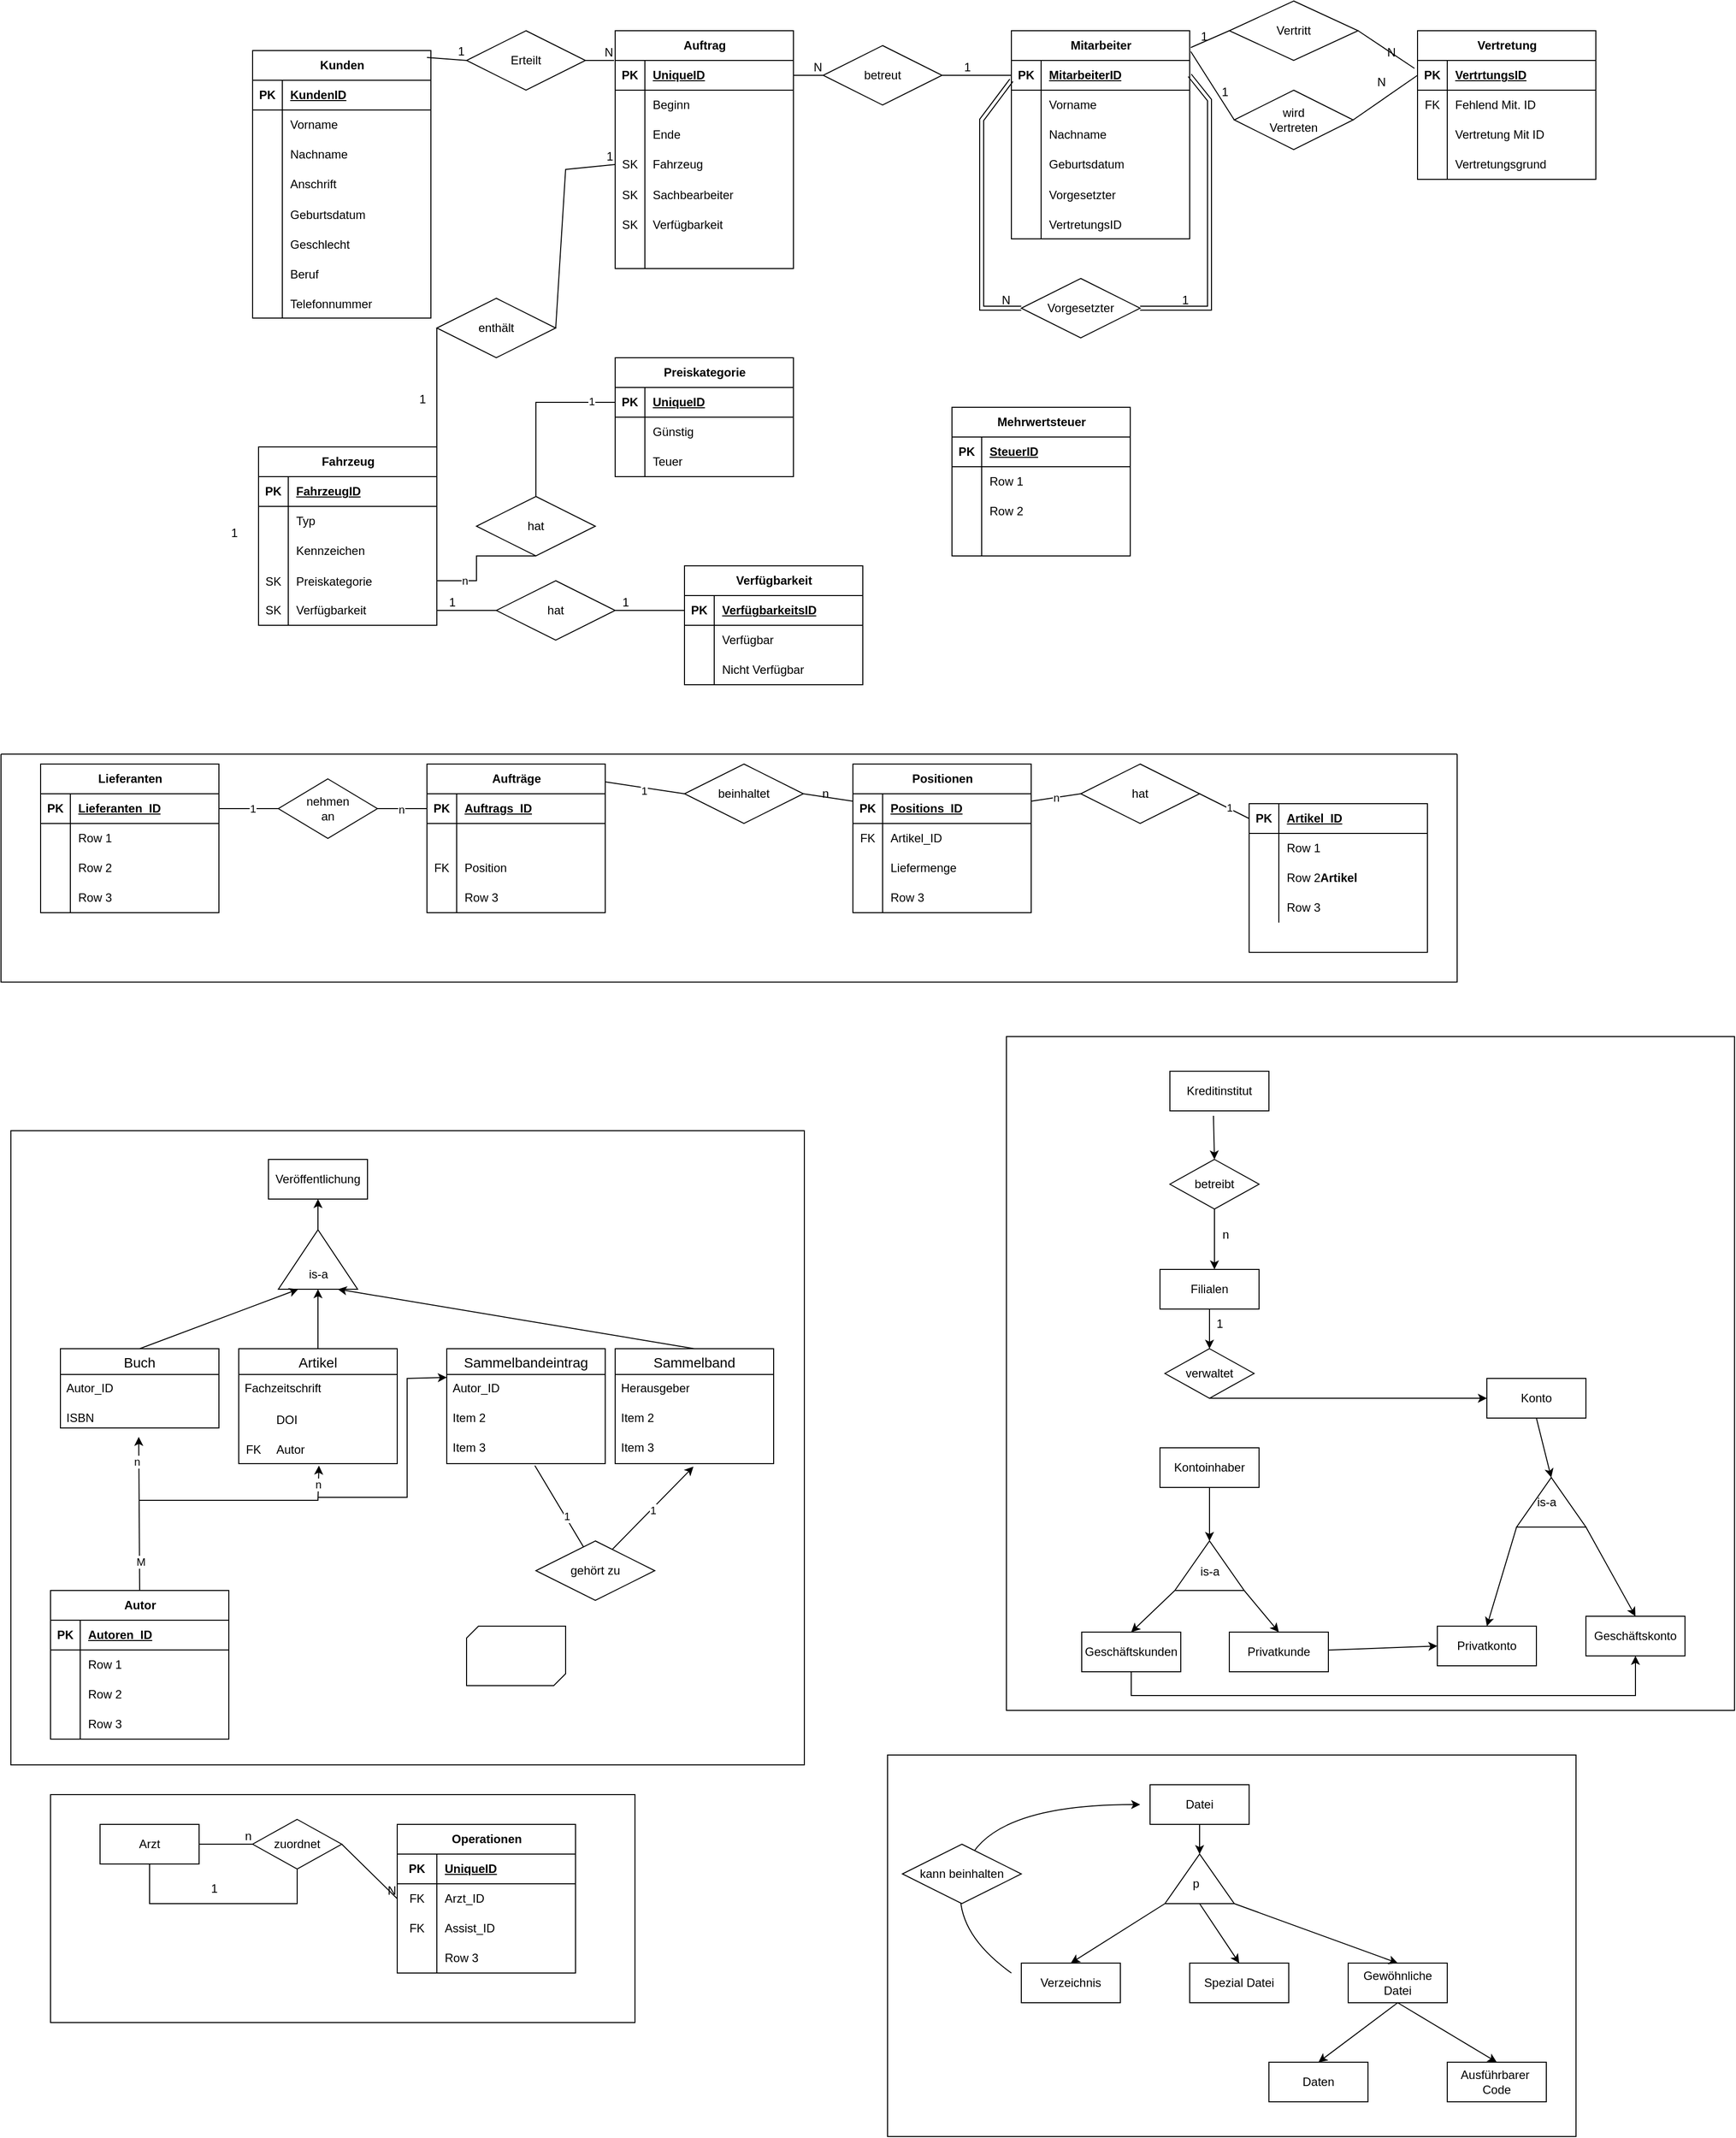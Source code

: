<mxfile version="27.2.0">
  <diagram name="Seite-1" id="28M7grhyABY5c6G7W3WJ">
    <mxGraphModel dx="2210" dy="1071" grid="1" gridSize="10" guides="1" tooltips="1" connect="1" arrows="1" fold="1" page="1" pageScale="1" pageWidth="827" pageHeight="1169" math="0" shadow="0">
      <root>
        <mxCell id="0" />
        <mxCell id="1" parent="0" />
        <mxCell id="XzWHlh5nHAsjDDEAaoCZ-410" value="" style="verticalLabelPosition=bottom;verticalAlign=top;html=1;shape=mxgraph.basic.rect;fillColor2=none;strokeWidth=1;size=20;indent=5;" vertex="1" parent="1">
          <mxGeometry x="875" y="1770" width="695" height="385" as="geometry" />
        </mxCell>
        <mxCell id="XzWHlh5nHAsjDDEAaoCZ-392" value="" style="rounded=0;whiteSpace=wrap;html=1;" vertex="1" parent="1">
          <mxGeometry x="30" y="1810" width="590" height="230" as="geometry" />
        </mxCell>
        <mxCell id="XzWHlh5nHAsjDDEAaoCZ-360" value="" style="rounded=0;whiteSpace=wrap;html=1;" vertex="1" parent="1">
          <mxGeometry x="995" y="1045" width="735" height="680" as="geometry" />
        </mxCell>
        <mxCell id="XzWHlh5nHAsjDDEAaoCZ-339" value="" style="rounded=0;whiteSpace=wrap;html=1;" vertex="1" parent="1">
          <mxGeometry x="-10" y="1140" width="801" height="640" as="geometry" />
        </mxCell>
        <mxCell id="y28E-FPQITRLRTlM4IpR-6" value="Fahrzeug" style="shape=table;startSize=30;container=1;collapsible=1;childLayout=tableLayout;fixedRows=1;rowLines=0;fontStyle=1;align=center;resizeLast=1;html=1;" parent="1" vertex="1">
          <mxGeometry x="240" y="450" width="180" height="180" as="geometry" />
        </mxCell>
        <mxCell id="y28E-FPQITRLRTlM4IpR-7" value="" style="shape=tableRow;horizontal=0;startSize=0;swimlaneHead=0;swimlaneBody=0;fillColor=none;collapsible=0;dropTarget=0;points=[[0,0.5],[1,0.5]];portConstraint=eastwest;top=0;left=0;right=0;bottom=1;" parent="y28E-FPQITRLRTlM4IpR-6" vertex="1">
          <mxGeometry y="30" width="180" height="30" as="geometry" />
        </mxCell>
        <mxCell id="y28E-FPQITRLRTlM4IpR-8" value="PK" style="shape=partialRectangle;connectable=0;fillColor=none;top=0;left=0;bottom=0;right=0;fontStyle=1;overflow=hidden;whiteSpace=wrap;html=1;" parent="y28E-FPQITRLRTlM4IpR-7" vertex="1">
          <mxGeometry width="30" height="30" as="geometry">
            <mxRectangle width="30" height="30" as="alternateBounds" />
          </mxGeometry>
        </mxCell>
        <mxCell id="y28E-FPQITRLRTlM4IpR-9" value="FahrzeugID" style="shape=partialRectangle;connectable=0;fillColor=none;top=0;left=0;bottom=0;right=0;align=left;spacingLeft=6;fontStyle=5;overflow=hidden;whiteSpace=wrap;html=1;" parent="y28E-FPQITRLRTlM4IpR-7" vertex="1">
          <mxGeometry x="30" width="150" height="30" as="geometry">
            <mxRectangle width="150" height="30" as="alternateBounds" />
          </mxGeometry>
        </mxCell>
        <mxCell id="y28E-FPQITRLRTlM4IpR-10" value="" style="shape=tableRow;horizontal=0;startSize=0;swimlaneHead=0;swimlaneBody=0;fillColor=none;collapsible=0;dropTarget=0;points=[[0,0.5],[1,0.5]];portConstraint=eastwest;top=0;left=0;right=0;bottom=0;" parent="y28E-FPQITRLRTlM4IpR-6" vertex="1">
          <mxGeometry y="60" width="180" height="30" as="geometry" />
        </mxCell>
        <mxCell id="y28E-FPQITRLRTlM4IpR-11" value="" style="shape=partialRectangle;connectable=0;fillColor=none;top=0;left=0;bottom=0;right=0;editable=1;overflow=hidden;whiteSpace=wrap;html=1;" parent="y28E-FPQITRLRTlM4IpR-10" vertex="1">
          <mxGeometry width="30" height="30" as="geometry">
            <mxRectangle width="30" height="30" as="alternateBounds" />
          </mxGeometry>
        </mxCell>
        <mxCell id="y28E-FPQITRLRTlM4IpR-12" value="Typ" style="shape=partialRectangle;connectable=0;fillColor=none;top=0;left=0;bottom=0;right=0;align=left;spacingLeft=6;overflow=hidden;whiteSpace=wrap;html=1;" parent="y28E-FPQITRLRTlM4IpR-10" vertex="1">
          <mxGeometry x="30" width="150" height="30" as="geometry">
            <mxRectangle width="150" height="30" as="alternateBounds" />
          </mxGeometry>
        </mxCell>
        <mxCell id="y28E-FPQITRLRTlM4IpR-13" value="" style="shape=tableRow;horizontal=0;startSize=0;swimlaneHead=0;swimlaneBody=0;fillColor=none;collapsible=0;dropTarget=0;points=[[0,0.5],[1,0.5]];portConstraint=eastwest;top=0;left=0;right=0;bottom=0;" parent="y28E-FPQITRLRTlM4IpR-6" vertex="1">
          <mxGeometry y="90" width="180" height="30" as="geometry" />
        </mxCell>
        <mxCell id="y28E-FPQITRLRTlM4IpR-14" value="" style="shape=partialRectangle;connectable=0;fillColor=none;top=0;left=0;bottom=0;right=0;editable=1;overflow=hidden;whiteSpace=wrap;html=1;" parent="y28E-FPQITRLRTlM4IpR-13" vertex="1">
          <mxGeometry width="30" height="30" as="geometry">
            <mxRectangle width="30" height="30" as="alternateBounds" />
          </mxGeometry>
        </mxCell>
        <mxCell id="y28E-FPQITRLRTlM4IpR-15" value="Kennzeichen" style="shape=partialRectangle;connectable=0;fillColor=none;top=0;left=0;bottom=0;right=0;align=left;spacingLeft=6;overflow=hidden;whiteSpace=wrap;html=1;" parent="y28E-FPQITRLRTlM4IpR-13" vertex="1">
          <mxGeometry x="30" width="150" height="30" as="geometry">
            <mxRectangle width="150" height="30" as="alternateBounds" />
          </mxGeometry>
        </mxCell>
        <mxCell id="y28E-FPQITRLRTlM4IpR-19" value="" style="shape=tableRow;horizontal=0;startSize=0;swimlaneHead=0;swimlaneBody=0;fillColor=none;collapsible=0;dropTarget=0;points=[[0,0.5],[1,0.5]];portConstraint=eastwest;top=0;left=0;right=0;bottom=0;" parent="y28E-FPQITRLRTlM4IpR-6" vertex="1">
          <mxGeometry y="120" width="180" height="30" as="geometry" />
        </mxCell>
        <mxCell id="y28E-FPQITRLRTlM4IpR-20" value="SK" style="shape=partialRectangle;connectable=0;fillColor=none;top=0;left=0;bottom=0;right=0;editable=1;overflow=hidden;" parent="y28E-FPQITRLRTlM4IpR-19" vertex="1">
          <mxGeometry width="30" height="30" as="geometry">
            <mxRectangle width="30" height="30" as="alternateBounds" />
          </mxGeometry>
        </mxCell>
        <mxCell id="y28E-FPQITRLRTlM4IpR-21" value="Preiskategorie" style="shape=partialRectangle;connectable=0;fillColor=none;top=0;left=0;bottom=0;right=0;align=left;spacingLeft=6;overflow=hidden;" parent="y28E-FPQITRLRTlM4IpR-19" vertex="1">
          <mxGeometry x="30" width="150" height="30" as="geometry">
            <mxRectangle width="150" height="30" as="alternateBounds" />
          </mxGeometry>
        </mxCell>
        <mxCell id="y28E-FPQITRLRTlM4IpR-16" value="" style="shape=tableRow;horizontal=0;startSize=0;swimlaneHead=0;swimlaneBody=0;fillColor=none;collapsible=0;dropTarget=0;points=[[0,0.5],[1,0.5]];portConstraint=eastwest;top=0;left=0;right=0;bottom=0;" parent="y28E-FPQITRLRTlM4IpR-6" vertex="1">
          <mxGeometry y="150" width="180" height="30" as="geometry" />
        </mxCell>
        <mxCell id="y28E-FPQITRLRTlM4IpR-17" value="SK" style="shape=partialRectangle;connectable=0;fillColor=none;top=0;left=0;bottom=0;right=0;editable=1;overflow=hidden;whiteSpace=wrap;html=1;" parent="y28E-FPQITRLRTlM4IpR-16" vertex="1">
          <mxGeometry width="30" height="30" as="geometry">
            <mxRectangle width="30" height="30" as="alternateBounds" />
          </mxGeometry>
        </mxCell>
        <mxCell id="y28E-FPQITRLRTlM4IpR-18" value="Verfügbarkeit" style="shape=partialRectangle;connectable=0;fillColor=none;top=0;left=0;bottom=0;right=0;align=left;spacingLeft=6;overflow=hidden;whiteSpace=wrap;html=1;" parent="y28E-FPQITRLRTlM4IpR-16" vertex="1">
          <mxGeometry x="30" width="150" height="30" as="geometry">
            <mxRectangle width="150" height="30" as="alternateBounds" />
          </mxGeometry>
        </mxCell>
        <mxCell id="y28E-FPQITRLRTlM4IpR-22" value="Kunden" style="shape=table;startSize=30;container=1;collapsible=1;childLayout=tableLayout;fixedRows=1;rowLines=0;fontStyle=1;align=center;resizeLast=1;html=1;" parent="1" vertex="1">
          <mxGeometry x="234" y="50" width="180" height="270" as="geometry" />
        </mxCell>
        <mxCell id="y28E-FPQITRLRTlM4IpR-23" value="" style="shape=tableRow;horizontal=0;startSize=0;swimlaneHead=0;swimlaneBody=0;fillColor=none;collapsible=0;dropTarget=0;points=[[0,0.5],[1,0.5]];portConstraint=eastwest;top=0;left=0;right=0;bottom=1;" parent="y28E-FPQITRLRTlM4IpR-22" vertex="1">
          <mxGeometry y="30" width="180" height="30" as="geometry" />
        </mxCell>
        <mxCell id="y28E-FPQITRLRTlM4IpR-24" value="PK" style="shape=partialRectangle;connectable=0;fillColor=none;top=0;left=0;bottom=0;right=0;fontStyle=1;overflow=hidden;whiteSpace=wrap;html=1;" parent="y28E-FPQITRLRTlM4IpR-23" vertex="1">
          <mxGeometry width="30" height="30" as="geometry">
            <mxRectangle width="30" height="30" as="alternateBounds" />
          </mxGeometry>
        </mxCell>
        <mxCell id="y28E-FPQITRLRTlM4IpR-25" value="KundenID" style="shape=partialRectangle;connectable=0;fillColor=none;top=0;left=0;bottom=0;right=0;align=left;spacingLeft=6;fontStyle=5;overflow=hidden;whiteSpace=wrap;html=1;" parent="y28E-FPQITRLRTlM4IpR-23" vertex="1">
          <mxGeometry x="30" width="150" height="30" as="geometry">
            <mxRectangle width="150" height="30" as="alternateBounds" />
          </mxGeometry>
        </mxCell>
        <mxCell id="y28E-FPQITRLRTlM4IpR-26" value="" style="shape=tableRow;horizontal=0;startSize=0;swimlaneHead=0;swimlaneBody=0;fillColor=none;collapsible=0;dropTarget=0;points=[[0,0.5],[1,0.5]];portConstraint=eastwest;top=0;left=0;right=0;bottom=0;" parent="y28E-FPQITRLRTlM4IpR-22" vertex="1">
          <mxGeometry y="60" width="180" height="30" as="geometry" />
        </mxCell>
        <mxCell id="y28E-FPQITRLRTlM4IpR-27" value="" style="shape=partialRectangle;connectable=0;fillColor=none;top=0;left=0;bottom=0;right=0;editable=1;overflow=hidden;whiteSpace=wrap;html=1;" parent="y28E-FPQITRLRTlM4IpR-26" vertex="1">
          <mxGeometry width="30" height="30" as="geometry">
            <mxRectangle width="30" height="30" as="alternateBounds" />
          </mxGeometry>
        </mxCell>
        <mxCell id="y28E-FPQITRLRTlM4IpR-28" value="Vorname" style="shape=partialRectangle;connectable=0;fillColor=none;top=0;left=0;bottom=0;right=0;align=left;spacingLeft=6;overflow=hidden;whiteSpace=wrap;html=1;" parent="y28E-FPQITRLRTlM4IpR-26" vertex="1">
          <mxGeometry x="30" width="150" height="30" as="geometry">
            <mxRectangle width="150" height="30" as="alternateBounds" />
          </mxGeometry>
        </mxCell>
        <mxCell id="y28E-FPQITRLRTlM4IpR-29" value="" style="shape=tableRow;horizontal=0;startSize=0;swimlaneHead=0;swimlaneBody=0;fillColor=none;collapsible=0;dropTarget=0;points=[[0,0.5],[1,0.5]];portConstraint=eastwest;top=0;left=0;right=0;bottom=0;" parent="y28E-FPQITRLRTlM4IpR-22" vertex="1">
          <mxGeometry y="90" width="180" height="30" as="geometry" />
        </mxCell>
        <mxCell id="y28E-FPQITRLRTlM4IpR-30" value="" style="shape=partialRectangle;connectable=0;fillColor=none;top=0;left=0;bottom=0;right=0;editable=1;overflow=hidden;whiteSpace=wrap;html=1;" parent="y28E-FPQITRLRTlM4IpR-29" vertex="1">
          <mxGeometry width="30" height="30" as="geometry">
            <mxRectangle width="30" height="30" as="alternateBounds" />
          </mxGeometry>
        </mxCell>
        <mxCell id="y28E-FPQITRLRTlM4IpR-31" value="Nachname" style="shape=partialRectangle;connectable=0;fillColor=none;top=0;left=0;bottom=0;right=0;align=left;spacingLeft=6;overflow=hidden;whiteSpace=wrap;html=1;" parent="y28E-FPQITRLRTlM4IpR-29" vertex="1">
          <mxGeometry x="30" width="150" height="30" as="geometry">
            <mxRectangle width="150" height="30" as="alternateBounds" />
          </mxGeometry>
        </mxCell>
        <mxCell id="y28E-FPQITRLRTlM4IpR-32" value="" style="shape=tableRow;horizontal=0;startSize=0;swimlaneHead=0;swimlaneBody=0;fillColor=none;collapsible=0;dropTarget=0;points=[[0,0.5],[1,0.5]];portConstraint=eastwest;top=0;left=0;right=0;bottom=0;" parent="y28E-FPQITRLRTlM4IpR-22" vertex="1">
          <mxGeometry y="120" width="180" height="30" as="geometry" />
        </mxCell>
        <mxCell id="y28E-FPQITRLRTlM4IpR-33" value="" style="shape=partialRectangle;connectable=0;fillColor=none;top=0;left=0;bottom=0;right=0;editable=1;overflow=hidden;whiteSpace=wrap;html=1;" parent="y28E-FPQITRLRTlM4IpR-32" vertex="1">
          <mxGeometry width="30" height="30" as="geometry">
            <mxRectangle width="30" height="30" as="alternateBounds" />
          </mxGeometry>
        </mxCell>
        <mxCell id="y28E-FPQITRLRTlM4IpR-34" value="Anschrift" style="shape=partialRectangle;connectable=0;fillColor=none;top=0;left=0;bottom=0;right=0;align=left;spacingLeft=6;overflow=hidden;whiteSpace=wrap;html=1;" parent="y28E-FPQITRLRTlM4IpR-32" vertex="1">
          <mxGeometry x="30" width="150" height="30" as="geometry">
            <mxRectangle width="150" height="30" as="alternateBounds" />
          </mxGeometry>
        </mxCell>
        <mxCell id="XzWHlh5nHAsjDDEAaoCZ-1" value="" style="shape=tableRow;horizontal=0;startSize=0;swimlaneHead=0;swimlaneBody=0;fillColor=none;collapsible=0;dropTarget=0;points=[[0,0.5],[1,0.5]];portConstraint=eastwest;top=0;left=0;right=0;bottom=0;" vertex="1" parent="y28E-FPQITRLRTlM4IpR-22">
          <mxGeometry y="150" width="180" height="30" as="geometry" />
        </mxCell>
        <mxCell id="XzWHlh5nHAsjDDEAaoCZ-2" value="" style="shape=partialRectangle;connectable=0;fillColor=none;top=0;left=0;bottom=0;right=0;editable=1;overflow=hidden;" vertex="1" parent="XzWHlh5nHAsjDDEAaoCZ-1">
          <mxGeometry width="30" height="30" as="geometry">
            <mxRectangle width="30" height="30" as="alternateBounds" />
          </mxGeometry>
        </mxCell>
        <mxCell id="XzWHlh5nHAsjDDEAaoCZ-3" value="Geburtsdatum" style="shape=partialRectangle;connectable=0;fillColor=none;top=0;left=0;bottom=0;right=0;align=left;spacingLeft=6;overflow=hidden;" vertex="1" parent="XzWHlh5nHAsjDDEAaoCZ-1">
          <mxGeometry x="30" width="150" height="30" as="geometry">
            <mxRectangle width="150" height="30" as="alternateBounds" />
          </mxGeometry>
        </mxCell>
        <mxCell id="XzWHlh5nHAsjDDEAaoCZ-4" value="" style="shape=tableRow;horizontal=0;startSize=0;swimlaneHead=0;swimlaneBody=0;fillColor=none;collapsible=0;dropTarget=0;points=[[0,0.5],[1,0.5]];portConstraint=eastwest;top=0;left=0;right=0;bottom=0;" vertex="1" parent="y28E-FPQITRLRTlM4IpR-22">
          <mxGeometry y="180" width="180" height="30" as="geometry" />
        </mxCell>
        <mxCell id="XzWHlh5nHAsjDDEAaoCZ-5" value="" style="shape=partialRectangle;connectable=0;fillColor=none;top=0;left=0;bottom=0;right=0;editable=1;overflow=hidden;" vertex="1" parent="XzWHlh5nHAsjDDEAaoCZ-4">
          <mxGeometry width="30" height="30" as="geometry">
            <mxRectangle width="30" height="30" as="alternateBounds" />
          </mxGeometry>
        </mxCell>
        <mxCell id="XzWHlh5nHAsjDDEAaoCZ-6" value="Geschlecht" style="shape=partialRectangle;connectable=0;fillColor=none;top=0;left=0;bottom=0;right=0;align=left;spacingLeft=6;overflow=hidden;" vertex="1" parent="XzWHlh5nHAsjDDEAaoCZ-4">
          <mxGeometry x="30" width="150" height="30" as="geometry">
            <mxRectangle width="150" height="30" as="alternateBounds" />
          </mxGeometry>
        </mxCell>
        <mxCell id="XzWHlh5nHAsjDDEAaoCZ-7" value="" style="shape=tableRow;horizontal=0;startSize=0;swimlaneHead=0;swimlaneBody=0;fillColor=none;collapsible=0;dropTarget=0;points=[[0,0.5],[1,0.5]];portConstraint=eastwest;top=0;left=0;right=0;bottom=0;" vertex="1" parent="y28E-FPQITRLRTlM4IpR-22">
          <mxGeometry y="210" width="180" height="30" as="geometry" />
        </mxCell>
        <mxCell id="XzWHlh5nHAsjDDEAaoCZ-8" value="" style="shape=partialRectangle;connectable=0;fillColor=none;top=0;left=0;bottom=0;right=0;editable=1;overflow=hidden;" vertex="1" parent="XzWHlh5nHAsjDDEAaoCZ-7">
          <mxGeometry width="30" height="30" as="geometry">
            <mxRectangle width="30" height="30" as="alternateBounds" />
          </mxGeometry>
        </mxCell>
        <mxCell id="XzWHlh5nHAsjDDEAaoCZ-9" value="Beruf" style="shape=partialRectangle;connectable=0;fillColor=none;top=0;left=0;bottom=0;right=0;align=left;spacingLeft=6;overflow=hidden;" vertex="1" parent="XzWHlh5nHAsjDDEAaoCZ-7">
          <mxGeometry x="30" width="150" height="30" as="geometry">
            <mxRectangle width="150" height="30" as="alternateBounds" />
          </mxGeometry>
        </mxCell>
        <mxCell id="XzWHlh5nHAsjDDEAaoCZ-10" value="" style="shape=tableRow;horizontal=0;startSize=0;swimlaneHead=0;swimlaneBody=0;fillColor=none;collapsible=0;dropTarget=0;points=[[0,0.5],[1,0.5]];portConstraint=eastwest;top=0;left=0;right=0;bottom=0;" vertex="1" parent="y28E-FPQITRLRTlM4IpR-22">
          <mxGeometry y="240" width="180" height="30" as="geometry" />
        </mxCell>
        <mxCell id="XzWHlh5nHAsjDDEAaoCZ-11" value="" style="shape=partialRectangle;connectable=0;fillColor=none;top=0;left=0;bottom=0;right=0;editable=1;overflow=hidden;" vertex="1" parent="XzWHlh5nHAsjDDEAaoCZ-10">
          <mxGeometry width="30" height="30" as="geometry">
            <mxRectangle width="30" height="30" as="alternateBounds" />
          </mxGeometry>
        </mxCell>
        <mxCell id="XzWHlh5nHAsjDDEAaoCZ-12" value="Telefonnummer" style="shape=partialRectangle;connectable=0;fillColor=none;top=0;left=0;bottom=0;right=0;align=left;spacingLeft=6;overflow=hidden;" vertex="1" parent="XzWHlh5nHAsjDDEAaoCZ-10">
          <mxGeometry x="30" width="150" height="30" as="geometry">
            <mxRectangle width="150" height="30" as="alternateBounds" />
          </mxGeometry>
        </mxCell>
        <mxCell id="XzWHlh5nHAsjDDEAaoCZ-13" value="Auftrag" style="shape=table;startSize=30;container=1;collapsible=1;childLayout=tableLayout;fixedRows=1;rowLines=0;fontStyle=1;align=center;resizeLast=1;html=1;" vertex="1" parent="1">
          <mxGeometry x="600" y="30" width="180" height="240" as="geometry" />
        </mxCell>
        <mxCell id="XzWHlh5nHAsjDDEAaoCZ-14" value="" style="shape=tableRow;horizontal=0;startSize=0;swimlaneHead=0;swimlaneBody=0;fillColor=none;collapsible=0;dropTarget=0;points=[[0,0.5],[1,0.5]];portConstraint=eastwest;top=0;left=0;right=0;bottom=1;" vertex="1" parent="XzWHlh5nHAsjDDEAaoCZ-13">
          <mxGeometry y="30" width="180" height="30" as="geometry" />
        </mxCell>
        <mxCell id="XzWHlh5nHAsjDDEAaoCZ-15" value="PK" style="shape=partialRectangle;connectable=0;fillColor=none;top=0;left=0;bottom=0;right=0;fontStyle=1;overflow=hidden;whiteSpace=wrap;html=1;" vertex="1" parent="XzWHlh5nHAsjDDEAaoCZ-14">
          <mxGeometry width="30" height="30" as="geometry">
            <mxRectangle width="30" height="30" as="alternateBounds" />
          </mxGeometry>
        </mxCell>
        <mxCell id="XzWHlh5nHAsjDDEAaoCZ-16" value="UniqueID" style="shape=partialRectangle;connectable=0;fillColor=none;top=0;left=0;bottom=0;right=0;align=left;spacingLeft=6;fontStyle=5;overflow=hidden;whiteSpace=wrap;html=1;" vertex="1" parent="XzWHlh5nHAsjDDEAaoCZ-14">
          <mxGeometry x="30" width="150" height="30" as="geometry">
            <mxRectangle width="150" height="30" as="alternateBounds" />
          </mxGeometry>
        </mxCell>
        <mxCell id="XzWHlh5nHAsjDDEAaoCZ-17" value="" style="shape=tableRow;horizontal=0;startSize=0;swimlaneHead=0;swimlaneBody=0;fillColor=none;collapsible=0;dropTarget=0;points=[[0,0.5],[1,0.5]];portConstraint=eastwest;top=0;left=0;right=0;bottom=0;" vertex="1" parent="XzWHlh5nHAsjDDEAaoCZ-13">
          <mxGeometry y="60" width="180" height="30" as="geometry" />
        </mxCell>
        <mxCell id="XzWHlh5nHAsjDDEAaoCZ-18" value="" style="shape=partialRectangle;connectable=0;fillColor=none;top=0;left=0;bottom=0;right=0;editable=1;overflow=hidden;whiteSpace=wrap;html=1;" vertex="1" parent="XzWHlh5nHAsjDDEAaoCZ-17">
          <mxGeometry width="30" height="30" as="geometry">
            <mxRectangle width="30" height="30" as="alternateBounds" />
          </mxGeometry>
        </mxCell>
        <mxCell id="XzWHlh5nHAsjDDEAaoCZ-19" value="Beginn" style="shape=partialRectangle;connectable=0;fillColor=none;top=0;left=0;bottom=0;right=0;align=left;spacingLeft=6;overflow=hidden;whiteSpace=wrap;html=1;" vertex="1" parent="XzWHlh5nHAsjDDEAaoCZ-17">
          <mxGeometry x="30" width="150" height="30" as="geometry">
            <mxRectangle width="150" height="30" as="alternateBounds" />
          </mxGeometry>
        </mxCell>
        <mxCell id="XzWHlh5nHAsjDDEAaoCZ-20" value="" style="shape=tableRow;horizontal=0;startSize=0;swimlaneHead=0;swimlaneBody=0;fillColor=none;collapsible=0;dropTarget=0;points=[[0,0.5],[1,0.5]];portConstraint=eastwest;top=0;left=0;right=0;bottom=0;" vertex="1" parent="XzWHlh5nHAsjDDEAaoCZ-13">
          <mxGeometry y="90" width="180" height="30" as="geometry" />
        </mxCell>
        <mxCell id="XzWHlh5nHAsjDDEAaoCZ-21" value="" style="shape=partialRectangle;connectable=0;fillColor=none;top=0;left=0;bottom=0;right=0;editable=1;overflow=hidden;whiteSpace=wrap;html=1;" vertex="1" parent="XzWHlh5nHAsjDDEAaoCZ-20">
          <mxGeometry width="30" height="30" as="geometry">
            <mxRectangle width="30" height="30" as="alternateBounds" />
          </mxGeometry>
        </mxCell>
        <mxCell id="XzWHlh5nHAsjDDEAaoCZ-22" value="Ende" style="shape=partialRectangle;connectable=0;fillColor=none;top=0;left=0;bottom=0;right=0;align=left;spacingLeft=6;overflow=hidden;whiteSpace=wrap;html=1;" vertex="1" parent="XzWHlh5nHAsjDDEAaoCZ-20">
          <mxGeometry x="30" width="150" height="30" as="geometry">
            <mxRectangle width="150" height="30" as="alternateBounds" />
          </mxGeometry>
        </mxCell>
        <mxCell id="XzWHlh5nHAsjDDEAaoCZ-23" value="" style="shape=tableRow;horizontal=0;startSize=0;swimlaneHead=0;swimlaneBody=0;fillColor=none;collapsible=0;dropTarget=0;points=[[0,0.5],[1,0.5]];portConstraint=eastwest;top=0;left=0;right=0;bottom=0;" vertex="1" parent="XzWHlh5nHAsjDDEAaoCZ-13">
          <mxGeometry y="120" width="180" height="30" as="geometry" />
        </mxCell>
        <mxCell id="XzWHlh5nHAsjDDEAaoCZ-24" value="SK" style="shape=partialRectangle;connectable=0;fillColor=none;top=0;left=0;bottom=0;right=0;editable=1;overflow=hidden;whiteSpace=wrap;html=1;" vertex="1" parent="XzWHlh5nHAsjDDEAaoCZ-23">
          <mxGeometry width="30" height="30" as="geometry">
            <mxRectangle width="30" height="30" as="alternateBounds" />
          </mxGeometry>
        </mxCell>
        <mxCell id="XzWHlh5nHAsjDDEAaoCZ-25" value="Fahrzeug" style="shape=partialRectangle;connectable=0;fillColor=none;top=0;left=0;bottom=0;right=0;align=left;spacingLeft=6;overflow=hidden;whiteSpace=wrap;html=1;" vertex="1" parent="XzWHlh5nHAsjDDEAaoCZ-23">
          <mxGeometry x="30" width="150" height="30" as="geometry">
            <mxRectangle width="150" height="30" as="alternateBounds" />
          </mxGeometry>
        </mxCell>
        <mxCell id="XzWHlh5nHAsjDDEAaoCZ-26" value="" style="shape=tableRow;horizontal=0;startSize=0;swimlaneHead=0;swimlaneBody=0;fillColor=none;collapsible=0;dropTarget=0;points=[[0,0.5],[1,0.5]];portConstraint=eastwest;top=0;left=0;right=0;bottom=0;" vertex="1" parent="XzWHlh5nHAsjDDEAaoCZ-13">
          <mxGeometry y="150" width="180" height="30" as="geometry" />
        </mxCell>
        <mxCell id="XzWHlh5nHAsjDDEAaoCZ-27" value="SK" style="shape=partialRectangle;connectable=0;fillColor=none;top=0;left=0;bottom=0;right=0;editable=1;overflow=hidden;" vertex="1" parent="XzWHlh5nHAsjDDEAaoCZ-26">
          <mxGeometry width="30" height="30" as="geometry">
            <mxRectangle width="30" height="30" as="alternateBounds" />
          </mxGeometry>
        </mxCell>
        <mxCell id="XzWHlh5nHAsjDDEAaoCZ-28" value="Sachbearbeiter" style="shape=partialRectangle;connectable=0;fillColor=none;top=0;left=0;bottom=0;right=0;align=left;spacingLeft=6;overflow=hidden;" vertex="1" parent="XzWHlh5nHAsjDDEAaoCZ-26">
          <mxGeometry x="30" width="150" height="30" as="geometry">
            <mxRectangle width="150" height="30" as="alternateBounds" />
          </mxGeometry>
        </mxCell>
        <mxCell id="XzWHlh5nHAsjDDEAaoCZ-29" value="" style="shape=tableRow;horizontal=0;startSize=0;swimlaneHead=0;swimlaneBody=0;fillColor=none;collapsible=0;dropTarget=0;points=[[0,0.5],[1,0.5]];portConstraint=eastwest;top=0;left=0;right=0;bottom=0;" vertex="1" parent="XzWHlh5nHAsjDDEAaoCZ-13">
          <mxGeometry y="180" width="180" height="30" as="geometry" />
        </mxCell>
        <mxCell id="XzWHlh5nHAsjDDEAaoCZ-30" value="SK" style="shape=partialRectangle;connectable=0;fillColor=none;top=0;left=0;bottom=0;right=0;editable=1;overflow=hidden;" vertex="1" parent="XzWHlh5nHAsjDDEAaoCZ-29">
          <mxGeometry width="30" height="30" as="geometry">
            <mxRectangle width="30" height="30" as="alternateBounds" />
          </mxGeometry>
        </mxCell>
        <mxCell id="XzWHlh5nHAsjDDEAaoCZ-31" value="Verfügbarkeit" style="shape=partialRectangle;connectable=0;fillColor=none;top=0;left=0;bottom=0;right=0;align=left;spacingLeft=6;overflow=hidden;" vertex="1" parent="XzWHlh5nHAsjDDEAaoCZ-29">
          <mxGeometry x="30" width="150" height="30" as="geometry">
            <mxRectangle width="150" height="30" as="alternateBounds" />
          </mxGeometry>
        </mxCell>
        <mxCell id="XzWHlh5nHAsjDDEAaoCZ-32" value="" style="shape=tableRow;horizontal=0;startSize=0;swimlaneHead=0;swimlaneBody=0;fillColor=none;collapsible=0;dropTarget=0;points=[[0,0.5],[1,0.5]];portConstraint=eastwest;top=0;left=0;right=0;bottom=0;" vertex="1" parent="XzWHlh5nHAsjDDEAaoCZ-13">
          <mxGeometry y="210" width="180" height="30" as="geometry" />
        </mxCell>
        <mxCell id="XzWHlh5nHAsjDDEAaoCZ-33" value="" style="shape=partialRectangle;connectable=0;fillColor=none;top=0;left=0;bottom=0;right=0;editable=1;overflow=hidden;" vertex="1" parent="XzWHlh5nHAsjDDEAaoCZ-32">
          <mxGeometry width="30" height="30" as="geometry">
            <mxRectangle width="30" height="30" as="alternateBounds" />
          </mxGeometry>
        </mxCell>
        <mxCell id="XzWHlh5nHAsjDDEAaoCZ-34" value="" style="shape=partialRectangle;connectable=0;fillColor=none;top=0;left=0;bottom=0;right=0;align=left;spacingLeft=6;overflow=hidden;" vertex="1" parent="XzWHlh5nHAsjDDEAaoCZ-32">
          <mxGeometry x="30" width="150" height="30" as="geometry">
            <mxRectangle width="150" height="30" as="alternateBounds" />
          </mxGeometry>
        </mxCell>
        <mxCell id="XzWHlh5nHAsjDDEAaoCZ-35" value="Mitarbeiter" style="shape=table;startSize=30;container=1;collapsible=1;childLayout=tableLayout;fixedRows=1;rowLines=0;fontStyle=1;align=center;resizeLast=1;html=1;" vertex="1" parent="1">
          <mxGeometry x="1000" y="30" width="180" height="210" as="geometry" />
        </mxCell>
        <mxCell id="XzWHlh5nHAsjDDEAaoCZ-36" value="" style="shape=tableRow;horizontal=0;startSize=0;swimlaneHead=0;swimlaneBody=0;fillColor=none;collapsible=0;dropTarget=0;points=[[0,0.5],[1,0.5]];portConstraint=eastwest;top=0;left=0;right=0;bottom=1;" vertex="1" parent="XzWHlh5nHAsjDDEAaoCZ-35">
          <mxGeometry y="30" width="180" height="30" as="geometry" />
        </mxCell>
        <mxCell id="XzWHlh5nHAsjDDEAaoCZ-37" value="PK" style="shape=partialRectangle;connectable=0;fillColor=none;top=0;left=0;bottom=0;right=0;fontStyle=1;overflow=hidden;whiteSpace=wrap;html=1;" vertex="1" parent="XzWHlh5nHAsjDDEAaoCZ-36">
          <mxGeometry width="30" height="30" as="geometry">
            <mxRectangle width="30" height="30" as="alternateBounds" />
          </mxGeometry>
        </mxCell>
        <mxCell id="XzWHlh5nHAsjDDEAaoCZ-38" value="MitarbeiterID" style="shape=partialRectangle;connectable=0;fillColor=none;top=0;left=0;bottom=0;right=0;align=left;spacingLeft=6;fontStyle=5;overflow=hidden;whiteSpace=wrap;html=1;" vertex="1" parent="XzWHlh5nHAsjDDEAaoCZ-36">
          <mxGeometry x="30" width="150" height="30" as="geometry">
            <mxRectangle width="150" height="30" as="alternateBounds" />
          </mxGeometry>
        </mxCell>
        <mxCell id="XzWHlh5nHAsjDDEAaoCZ-39" value="" style="shape=tableRow;horizontal=0;startSize=0;swimlaneHead=0;swimlaneBody=0;fillColor=none;collapsible=0;dropTarget=0;points=[[0,0.5],[1,0.5]];portConstraint=eastwest;top=0;left=0;right=0;bottom=0;" vertex="1" parent="XzWHlh5nHAsjDDEAaoCZ-35">
          <mxGeometry y="60" width="180" height="30" as="geometry" />
        </mxCell>
        <mxCell id="XzWHlh5nHAsjDDEAaoCZ-40" value="" style="shape=partialRectangle;connectable=0;fillColor=none;top=0;left=0;bottom=0;right=0;editable=1;overflow=hidden;whiteSpace=wrap;html=1;" vertex="1" parent="XzWHlh5nHAsjDDEAaoCZ-39">
          <mxGeometry width="30" height="30" as="geometry">
            <mxRectangle width="30" height="30" as="alternateBounds" />
          </mxGeometry>
        </mxCell>
        <mxCell id="XzWHlh5nHAsjDDEAaoCZ-41" value="Vorname" style="shape=partialRectangle;connectable=0;fillColor=none;top=0;left=0;bottom=0;right=0;align=left;spacingLeft=6;overflow=hidden;whiteSpace=wrap;html=1;" vertex="1" parent="XzWHlh5nHAsjDDEAaoCZ-39">
          <mxGeometry x="30" width="150" height="30" as="geometry">
            <mxRectangle width="150" height="30" as="alternateBounds" />
          </mxGeometry>
        </mxCell>
        <mxCell id="XzWHlh5nHAsjDDEAaoCZ-42" value="" style="shape=tableRow;horizontal=0;startSize=0;swimlaneHead=0;swimlaneBody=0;fillColor=none;collapsible=0;dropTarget=0;points=[[0,0.5],[1,0.5]];portConstraint=eastwest;top=0;left=0;right=0;bottom=0;" vertex="1" parent="XzWHlh5nHAsjDDEAaoCZ-35">
          <mxGeometry y="90" width="180" height="30" as="geometry" />
        </mxCell>
        <mxCell id="XzWHlh5nHAsjDDEAaoCZ-43" value="" style="shape=partialRectangle;connectable=0;fillColor=none;top=0;left=0;bottom=0;right=0;editable=1;overflow=hidden;whiteSpace=wrap;html=1;" vertex="1" parent="XzWHlh5nHAsjDDEAaoCZ-42">
          <mxGeometry width="30" height="30" as="geometry">
            <mxRectangle width="30" height="30" as="alternateBounds" />
          </mxGeometry>
        </mxCell>
        <mxCell id="XzWHlh5nHAsjDDEAaoCZ-44" value="Nachname" style="shape=partialRectangle;connectable=0;fillColor=none;top=0;left=0;bottom=0;right=0;align=left;spacingLeft=6;overflow=hidden;whiteSpace=wrap;html=1;" vertex="1" parent="XzWHlh5nHAsjDDEAaoCZ-42">
          <mxGeometry x="30" width="150" height="30" as="geometry">
            <mxRectangle width="150" height="30" as="alternateBounds" />
          </mxGeometry>
        </mxCell>
        <mxCell id="XzWHlh5nHAsjDDEAaoCZ-45" value="" style="shape=tableRow;horizontal=0;startSize=0;swimlaneHead=0;swimlaneBody=0;fillColor=none;collapsible=0;dropTarget=0;points=[[0,0.5],[1,0.5]];portConstraint=eastwest;top=0;left=0;right=0;bottom=0;" vertex="1" parent="XzWHlh5nHAsjDDEAaoCZ-35">
          <mxGeometry y="120" width="180" height="30" as="geometry" />
        </mxCell>
        <mxCell id="XzWHlh5nHAsjDDEAaoCZ-46" value="" style="shape=partialRectangle;connectable=0;fillColor=none;top=0;left=0;bottom=0;right=0;editable=1;overflow=hidden;whiteSpace=wrap;html=1;" vertex="1" parent="XzWHlh5nHAsjDDEAaoCZ-45">
          <mxGeometry width="30" height="30" as="geometry">
            <mxRectangle width="30" height="30" as="alternateBounds" />
          </mxGeometry>
        </mxCell>
        <mxCell id="XzWHlh5nHAsjDDEAaoCZ-47" value="Geburtsdatum" style="shape=partialRectangle;connectable=0;fillColor=none;top=0;left=0;bottom=0;right=0;align=left;spacingLeft=6;overflow=hidden;whiteSpace=wrap;html=1;" vertex="1" parent="XzWHlh5nHAsjDDEAaoCZ-45">
          <mxGeometry x="30" width="150" height="30" as="geometry">
            <mxRectangle width="150" height="30" as="alternateBounds" />
          </mxGeometry>
        </mxCell>
        <mxCell id="XzWHlh5nHAsjDDEAaoCZ-132" value="" style="shape=tableRow;horizontal=0;startSize=0;swimlaneHead=0;swimlaneBody=0;fillColor=none;collapsible=0;dropTarget=0;points=[[0,0.5],[1,0.5]];portConstraint=eastwest;top=0;left=0;right=0;bottom=0;" vertex="1" parent="XzWHlh5nHAsjDDEAaoCZ-35">
          <mxGeometry y="150" width="180" height="30" as="geometry" />
        </mxCell>
        <mxCell id="XzWHlh5nHAsjDDEAaoCZ-133" value="" style="shape=partialRectangle;connectable=0;fillColor=none;top=0;left=0;bottom=0;right=0;editable=1;overflow=hidden;" vertex="1" parent="XzWHlh5nHAsjDDEAaoCZ-132">
          <mxGeometry width="30" height="30" as="geometry">
            <mxRectangle width="30" height="30" as="alternateBounds" />
          </mxGeometry>
        </mxCell>
        <mxCell id="XzWHlh5nHAsjDDEAaoCZ-134" value="Vorgesetzter" style="shape=partialRectangle;connectable=0;fillColor=none;top=0;left=0;bottom=0;right=0;align=left;spacingLeft=6;overflow=hidden;" vertex="1" parent="XzWHlh5nHAsjDDEAaoCZ-132">
          <mxGeometry x="30" width="150" height="30" as="geometry">
            <mxRectangle width="150" height="30" as="alternateBounds" />
          </mxGeometry>
        </mxCell>
        <mxCell id="XzWHlh5nHAsjDDEAaoCZ-149" value="" style="shape=tableRow;horizontal=0;startSize=0;swimlaneHead=0;swimlaneBody=0;fillColor=none;collapsible=0;dropTarget=0;points=[[0,0.5],[1,0.5]];portConstraint=eastwest;top=0;left=0;right=0;bottom=0;" vertex="1" parent="XzWHlh5nHAsjDDEAaoCZ-35">
          <mxGeometry y="180" width="180" height="30" as="geometry" />
        </mxCell>
        <mxCell id="XzWHlh5nHAsjDDEAaoCZ-150" value="" style="shape=partialRectangle;connectable=0;fillColor=none;top=0;left=0;bottom=0;right=0;editable=1;overflow=hidden;" vertex="1" parent="XzWHlh5nHAsjDDEAaoCZ-149">
          <mxGeometry width="30" height="30" as="geometry">
            <mxRectangle width="30" height="30" as="alternateBounds" />
          </mxGeometry>
        </mxCell>
        <mxCell id="XzWHlh5nHAsjDDEAaoCZ-151" value="VertretungsID" style="shape=partialRectangle;connectable=0;fillColor=none;top=0;left=0;bottom=0;right=0;align=left;spacingLeft=6;overflow=hidden;" vertex="1" parent="XzWHlh5nHAsjDDEAaoCZ-149">
          <mxGeometry x="30" width="150" height="30" as="geometry">
            <mxRectangle width="150" height="30" as="alternateBounds" />
          </mxGeometry>
        </mxCell>
        <mxCell id="XzWHlh5nHAsjDDEAaoCZ-74" value="Verfügbarkeit" style="shape=table;startSize=30;container=1;collapsible=1;childLayout=tableLayout;fixedRows=1;rowLines=0;fontStyle=1;align=center;resizeLast=1;html=1;" vertex="1" parent="1">
          <mxGeometry x="670" y="570" width="180" height="120" as="geometry" />
        </mxCell>
        <mxCell id="XzWHlh5nHAsjDDEAaoCZ-75" value="" style="shape=tableRow;horizontal=0;startSize=0;swimlaneHead=0;swimlaneBody=0;fillColor=none;collapsible=0;dropTarget=0;points=[[0,0.5],[1,0.5]];portConstraint=eastwest;top=0;left=0;right=0;bottom=1;" vertex="1" parent="XzWHlh5nHAsjDDEAaoCZ-74">
          <mxGeometry y="30" width="180" height="30" as="geometry" />
        </mxCell>
        <mxCell id="XzWHlh5nHAsjDDEAaoCZ-76" value="PK" style="shape=partialRectangle;connectable=0;fillColor=none;top=0;left=0;bottom=0;right=0;fontStyle=1;overflow=hidden;whiteSpace=wrap;html=1;" vertex="1" parent="XzWHlh5nHAsjDDEAaoCZ-75">
          <mxGeometry width="30" height="30" as="geometry">
            <mxRectangle width="30" height="30" as="alternateBounds" />
          </mxGeometry>
        </mxCell>
        <mxCell id="XzWHlh5nHAsjDDEAaoCZ-77" value="VerfügbarkeitsID" style="shape=partialRectangle;connectable=0;fillColor=none;top=0;left=0;bottom=0;right=0;align=left;spacingLeft=6;fontStyle=5;overflow=hidden;whiteSpace=wrap;html=1;" vertex="1" parent="XzWHlh5nHAsjDDEAaoCZ-75">
          <mxGeometry x="30" width="150" height="30" as="geometry">
            <mxRectangle width="150" height="30" as="alternateBounds" />
          </mxGeometry>
        </mxCell>
        <mxCell id="XzWHlh5nHAsjDDEAaoCZ-78" value="" style="shape=tableRow;horizontal=0;startSize=0;swimlaneHead=0;swimlaneBody=0;fillColor=none;collapsible=0;dropTarget=0;points=[[0,0.5],[1,0.5]];portConstraint=eastwest;top=0;left=0;right=0;bottom=0;" vertex="1" parent="XzWHlh5nHAsjDDEAaoCZ-74">
          <mxGeometry y="60" width="180" height="30" as="geometry" />
        </mxCell>
        <mxCell id="XzWHlh5nHAsjDDEAaoCZ-79" value="" style="shape=partialRectangle;connectable=0;fillColor=none;top=0;left=0;bottom=0;right=0;editable=1;overflow=hidden;whiteSpace=wrap;html=1;" vertex="1" parent="XzWHlh5nHAsjDDEAaoCZ-78">
          <mxGeometry width="30" height="30" as="geometry">
            <mxRectangle width="30" height="30" as="alternateBounds" />
          </mxGeometry>
        </mxCell>
        <mxCell id="XzWHlh5nHAsjDDEAaoCZ-80" value="Verfügbar" style="shape=partialRectangle;connectable=0;fillColor=none;top=0;left=0;bottom=0;right=0;align=left;spacingLeft=6;overflow=hidden;whiteSpace=wrap;html=1;" vertex="1" parent="XzWHlh5nHAsjDDEAaoCZ-78">
          <mxGeometry x="30" width="150" height="30" as="geometry">
            <mxRectangle width="150" height="30" as="alternateBounds" />
          </mxGeometry>
        </mxCell>
        <mxCell id="XzWHlh5nHAsjDDEAaoCZ-81" value="" style="shape=tableRow;horizontal=0;startSize=0;swimlaneHead=0;swimlaneBody=0;fillColor=none;collapsible=0;dropTarget=0;points=[[0,0.5],[1,0.5]];portConstraint=eastwest;top=0;left=0;right=0;bottom=0;" vertex="1" parent="XzWHlh5nHAsjDDEAaoCZ-74">
          <mxGeometry y="90" width="180" height="30" as="geometry" />
        </mxCell>
        <mxCell id="XzWHlh5nHAsjDDEAaoCZ-82" value="" style="shape=partialRectangle;connectable=0;fillColor=none;top=0;left=0;bottom=0;right=0;editable=1;overflow=hidden;whiteSpace=wrap;html=1;" vertex="1" parent="XzWHlh5nHAsjDDEAaoCZ-81">
          <mxGeometry width="30" height="30" as="geometry">
            <mxRectangle width="30" height="30" as="alternateBounds" />
          </mxGeometry>
        </mxCell>
        <mxCell id="XzWHlh5nHAsjDDEAaoCZ-83" value="Nicht Verfügbar" style="shape=partialRectangle;connectable=0;fillColor=none;top=0;left=0;bottom=0;right=0;align=left;spacingLeft=6;overflow=hidden;whiteSpace=wrap;html=1;" vertex="1" parent="XzWHlh5nHAsjDDEAaoCZ-81">
          <mxGeometry x="30" width="150" height="30" as="geometry">
            <mxRectangle width="150" height="30" as="alternateBounds" />
          </mxGeometry>
        </mxCell>
        <mxCell id="XzWHlh5nHAsjDDEAaoCZ-87" value="Erteilt" style="shape=rhombus;perimeter=rhombusPerimeter;whiteSpace=wrap;html=1;align=center;" vertex="1" parent="1">
          <mxGeometry x="450" y="30" width="120" height="60" as="geometry" />
        </mxCell>
        <mxCell id="XzWHlh5nHAsjDDEAaoCZ-88" value="" style="endArrow=none;html=1;rounded=0;entryX=0;entryY=0.5;entryDx=0;entryDy=0;exitX=0.978;exitY=0.026;exitDx=0;exitDy=0;exitPerimeter=0;" edge="1" parent="1" source="y28E-FPQITRLRTlM4IpR-22" target="XzWHlh5nHAsjDDEAaoCZ-87">
          <mxGeometry relative="1" as="geometry">
            <mxPoint x="300" y="70" as="sourcePoint" />
            <mxPoint x="420" y="70" as="targetPoint" />
          </mxGeometry>
        </mxCell>
        <mxCell id="XzWHlh5nHAsjDDEAaoCZ-89" value="1" style="resizable=0;html=1;whiteSpace=wrap;align=right;verticalAlign=bottom;" connectable="0" vertex="1" parent="XzWHlh5nHAsjDDEAaoCZ-88">
          <mxGeometry x="1" relative="1" as="geometry" />
        </mxCell>
        <mxCell id="XzWHlh5nHAsjDDEAaoCZ-92" value="" style="endArrow=none;html=1;rounded=0;entryX=-0.006;entryY=0;entryDx=0;entryDy=0;entryPerimeter=0;" edge="1" parent="1" source="XzWHlh5nHAsjDDEAaoCZ-87" target="XzWHlh5nHAsjDDEAaoCZ-14">
          <mxGeometry relative="1" as="geometry">
            <mxPoint x="430" y="180" as="sourcePoint" />
            <mxPoint x="580" y="49" as="targetPoint" />
          </mxGeometry>
        </mxCell>
        <mxCell id="XzWHlh5nHAsjDDEAaoCZ-93" value="N" style="resizable=0;html=1;whiteSpace=wrap;align=right;verticalAlign=bottom;" connectable="0" vertex="1" parent="XzWHlh5nHAsjDDEAaoCZ-92">
          <mxGeometry x="1" relative="1" as="geometry" />
        </mxCell>
        <mxCell id="XzWHlh5nHAsjDDEAaoCZ-94" value="enthält" style="shape=rhombus;perimeter=rhombusPerimeter;whiteSpace=wrap;html=1;align=center;" vertex="1" parent="1">
          <mxGeometry x="420" y="300" width="120" height="60" as="geometry" />
        </mxCell>
        <mxCell id="XzWHlh5nHAsjDDEAaoCZ-95" value="" style="endArrow=none;html=1;rounded=0;exitX=1;exitY=0.5;exitDx=0;exitDy=0;entryX=0;entryY=0.5;entryDx=0;entryDy=0;" edge="1" parent="1" source="XzWHlh5nHAsjDDEAaoCZ-94" target="XzWHlh5nHAsjDDEAaoCZ-23">
          <mxGeometry relative="1" as="geometry">
            <mxPoint x="410" y="210" as="sourcePoint" />
            <mxPoint x="590" y="170" as="targetPoint" />
            <Array as="points">
              <mxPoint x="550" y="170" />
            </Array>
          </mxGeometry>
        </mxCell>
        <mxCell id="XzWHlh5nHAsjDDEAaoCZ-96" value="1" style="resizable=0;html=1;whiteSpace=wrap;align=right;verticalAlign=bottom;" connectable="0" vertex="1" parent="XzWHlh5nHAsjDDEAaoCZ-95">
          <mxGeometry x="1" relative="1" as="geometry" />
        </mxCell>
        <mxCell id="XzWHlh5nHAsjDDEAaoCZ-99" value="" style="endArrow=none;html=1;rounded=0;entryX=0;entryY=0.5;entryDx=0;entryDy=0;exitX=1;exitY=0.5;exitDx=0;exitDy=0;" edge="1" parent="1" source="y28E-FPQITRLRTlM4IpR-7" target="XzWHlh5nHAsjDDEAaoCZ-94">
          <mxGeometry relative="1" as="geometry">
            <mxPoint x="210" y="380" as="sourcePoint" />
            <mxPoint x="370" y="380" as="targetPoint" />
          </mxGeometry>
        </mxCell>
        <mxCell id="XzWHlh5nHAsjDDEAaoCZ-100" value="1" style="resizable=0;html=1;whiteSpace=wrap;align=right;verticalAlign=bottom;" connectable="0" vertex="1" parent="XzWHlh5nHAsjDDEAaoCZ-99">
          <mxGeometry x="1" relative="1" as="geometry">
            <mxPoint x="-10" y="80" as="offset" />
          </mxGeometry>
        </mxCell>
        <mxCell id="XzWHlh5nHAsjDDEAaoCZ-101" value="hat" style="shape=rhombus;perimeter=rhombusPerimeter;whiteSpace=wrap;html=1;align=center;" vertex="1" parent="1">
          <mxGeometry x="460" y="500" width="120" height="60" as="geometry" />
        </mxCell>
        <mxCell id="XzWHlh5nHAsjDDEAaoCZ-102" value="" style="endArrow=none;html=1;rounded=0;exitX=1;exitY=0.5;exitDx=0;exitDy=0;entryX=0.5;entryY=1;entryDx=0;entryDy=0;" edge="1" parent="1" source="y28E-FPQITRLRTlM4IpR-19" target="XzWHlh5nHAsjDDEAaoCZ-101">
          <mxGeometry relative="1" as="geometry">
            <mxPoint x="170" y="740" as="sourcePoint" />
            <mxPoint x="230" y="770" as="targetPoint" />
            <Array as="points">
              <mxPoint x="460" y="585" />
              <mxPoint x="460" y="560" />
            </Array>
          </mxGeometry>
        </mxCell>
        <mxCell id="XzWHlh5nHAsjDDEAaoCZ-103" value="1" style="resizable=0;html=1;whiteSpace=wrap;align=right;verticalAlign=bottom;" connectable="0" vertex="1" parent="XzWHlh5nHAsjDDEAaoCZ-102">
          <mxGeometry x="1" relative="1" as="geometry">
            <mxPoint x="-300" y="-15" as="offset" />
          </mxGeometry>
        </mxCell>
        <mxCell id="XzWHlh5nHAsjDDEAaoCZ-154" value="n" style="edgeLabel;html=1;align=center;verticalAlign=middle;resizable=0;points=[];" vertex="1" connectable="0" parent="XzWHlh5nHAsjDDEAaoCZ-102">
          <mxGeometry x="-0.552" relative="1" as="geometry">
            <mxPoint as="offset" />
          </mxGeometry>
        </mxCell>
        <mxCell id="XzWHlh5nHAsjDDEAaoCZ-104" value="" style="endArrow=none;html=1;rounded=0;exitX=0;exitY=0.5;exitDx=0;exitDy=0;entryX=0.5;entryY=0;entryDx=0;entryDy=0;" edge="1" parent="1" source="XzWHlh5nHAsjDDEAaoCZ-62" target="XzWHlh5nHAsjDDEAaoCZ-101">
          <mxGeometry relative="1" as="geometry">
            <mxPoint x="640" y="570" as="sourcePoint" />
            <mxPoint x="490" y="410" as="targetPoint" />
            <Array as="points">
              <mxPoint x="520" y="405" />
            </Array>
          </mxGeometry>
        </mxCell>
        <mxCell id="XzWHlh5nHAsjDDEAaoCZ-105" value="N" style="resizable=0;html=1;whiteSpace=wrap;align=right;verticalAlign=bottom;" connectable="0" vertex="1" parent="XzWHlh5nHAsjDDEAaoCZ-104">
          <mxGeometry x="1" relative="1" as="geometry">
            <mxPoint x="480" y="-190" as="offset" />
          </mxGeometry>
        </mxCell>
        <mxCell id="XzWHlh5nHAsjDDEAaoCZ-153" value="1" style="edgeLabel;html=1;align=center;verticalAlign=middle;resizable=0;points=[];" vertex="1" connectable="0" parent="XzWHlh5nHAsjDDEAaoCZ-104">
          <mxGeometry x="-0.726" y="-1" relative="1" as="geometry">
            <mxPoint as="offset" />
          </mxGeometry>
        </mxCell>
        <mxCell id="XzWHlh5nHAsjDDEAaoCZ-106" value="hat" style="shape=rhombus;perimeter=rhombusPerimeter;whiteSpace=wrap;html=1;align=center;" vertex="1" parent="1">
          <mxGeometry x="480" y="585" width="120" height="60" as="geometry" />
        </mxCell>
        <mxCell id="XzWHlh5nHAsjDDEAaoCZ-107" value="" style="endArrow=none;html=1;rounded=0;exitX=0;exitY=0.5;exitDx=0;exitDy=0;entryX=1;entryY=0.5;entryDx=0;entryDy=0;" edge="1" parent="1" source="XzWHlh5nHAsjDDEAaoCZ-75" target="XzWHlh5nHAsjDDEAaoCZ-106">
          <mxGeometry relative="1" as="geometry">
            <mxPoint x="-230" y="790" as="sourcePoint" />
            <mxPoint x="550" y="760" as="targetPoint" />
          </mxGeometry>
        </mxCell>
        <mxCell id="XzWHlh5nHAsjDDEAaoCZ-108" value="1" style="resizable=0;html=1;whiteSpace=wrap;align=right;verticalAlign=bottom;" connectable="0" vertex="1" parent="XzWHlh5nHAsjDDEAaoCZ-107">
          <mxGeometry x="1" relative="1" as="geometry">
            <mxPoint x="15" as="offset" />
          </mxGeometry>
        </mxCell>
        <mxCell id="XzWHlh5nHAsjDDEAaoCZ-109" value="" style="endArrow=none;html=1;rounded=0;exitX=0;exitY=0.5;exitDx=0;exitDy=0;entryX=1;entryY=0.5;entryDx=0;entryDy=0;" edge="1" parent="1" source="XzWHlh5nHAsjDDEAaoCZ-106" target="y28E-FPQITRLRTlM4IpR-16">
          <mxGeometry relative="1" as="geometry">
            <mxPoint y="690" as="sourcePoint" />
            <mxPoint x="160" y="690" as="targetPoint" />
          </mxGeometry>
        </mxCell>
        <mxCell id="XzWHlh5nHAsjDDEAaoCZ-110" value="1" style="resizable=0;html=1;whiteSpace=wrap;align=right;verticalAlign=bottom;" connectable="0" vertex="1" parent="XzWHlh5nHAsjDDEAaoCZ-109">
          <mxGeometry x="1" relative="1" as="geometry">
            <mxPoint x="20" as="offset" />
          </mxGeometry>
        </mxCell>
        <mxCell id="XzWHlh5nHAsjDDEAaoCZ-111" value="betreut" style="shape=rhombus;perimeter=rhombusPerimeter;whiteSpace=wrap;html=1;align=center;" vertex="1" parent="1">
          <mxGeometry x="810" y="45" width="120" height="60" as="geometry" />
        </mxCell>
        <mxCell id="XzWHlh5nHAsjDDEAaoCZ-112" value="" style="endArrow=none;html=1;rounded=0;exitX=1;exitY=0.5;exitDx=0;exitDy=0;entryX=0;entryY=0.5;entryDx=0;entryDy=0;" edge="1" parent="1" source="XzWHlh5nHAsjDDEAaoCZ-111" target="XzWHlh5nHAsjDDEAaoCZ-36">
          <mxGeometry relative="1" as="geometry">
            <mxPoint x="890" y="410" as="sourcePoint" />
            <mxPoint x="1050" y="410" as="targetPoint" />
          </mxGeometry>
        </mxCell>
        <mxCell id="XzWHlh5nHAsjDDEAaoCZ-113" value="1" style="resizable=0;html=1;whiteSpace=wrap;align=right;verticalAlign=bottom;" connectable="0" vertex="1" parent="XzWHlh5nHAsjDDEAaoCZ-112">
          <mxGeometry x="1" relative="1" as="geometry">
            <mxPoint x="-40" as="offset" />
          </mxGeometry>
        </mxCell>
        <mxCell id="XzWHlh5nHAsjDDEAaoCZ-114" value="" style="endArrow=none;html=1;rounded=0;entryX=0;entryY=0.5;entryDx=0;entryDy=0;exitX=1;exitY=0.5;exitDx=0;exitDy=0;" edge="1" parent="1" source="XzWHlh5nHAsjDDEAaoCZ-14" target="XzWHlh5nHAsjDDEAaoCZ-111">
          <mxGeometry relative="1" as="geometry">
            <mxPoint x="630" y="530" as="sourcePoint" />
            <mxPoint x="790" y="530" as="targetPoint" />
          </mxGeometry>
        </mxCell>
        <mxCell id="XzWHlh5nHAsjDDEAaoCZ-115" value="N" style="resizable=0;html=1;whiteSpace=wrap;align=right;verticalAlign=bottom;" connectable="0" vertex="1" parent="XzWHlh5nHAsjDDEAaoCZ-114">
          <mxGeometry x="1" relative="1" as="geometry" />
        </mxCell>
        <mxCell id="XzWHlh5nHAsjDDEAaoCZ-116" value="Vertritt" style="shape=rhombus;perimeter=rhombusPerimeter;whiteSpace=wrap;html=1;align=center;" vertex="1" parent="1">
          <mxGeometry x="1220" width="130" height="60" as="geometry" />
        </mxCell>
        <mxCell id="XzWHlh5nHAsjDDEAaoCZ-117" value="Vorgesetzter" style="shape=rhombus;perimeter=rhombusPerimeter;whiteSpace=wrap;html=1;align=center;" vertex="1" parent="1">
          <mxGeometry x="1010" y="280" width="120" height="60" as="geometry" />
        </mxCell>
        <mxCell id="XzWHlh5nHAsjDDEAaoCZ-125" value="" style="shape=link;html=1;rounded=0;entryX=0;entryY=0.5;entryDx=0;entryDy=0;" edge="1" parent="1" target="XzWHlh5nHAsjDDEAaoCZ-117">
          <mxGeometry relative="1" as="geometry">
            <mxPoint x="1000" y="80" as="sourcePoint" />
            <mxPoint x="1020" y="350" as="targetPoint" />
            <Array as="points">
              <mxPoint x="970" y="120" />
              <mxPoint x="970" y="310" />
            </Array>
          </mxGeometry>
        </mxCell>
        <mxCell id="XzWHlh5nHAsjDDEAaoCZ-129" value="" style="shape=link;html=1;rounded=0;exitX=1;exitY=0.5;exitDx=0;exitDy=0;entryX=1;entryY=0.5;entryDx=0;entryDy=0;" edge="1" parent="1" source="XzWHlh5nHAsjDDEAaoCZ-117" target="XzWHlh5nHAsjDDEAaoCZ-36">
          <mxGeometry relative="1" as="geometry">
            <mxPoint x="1010" y="510" as="sourcePoint" />
            <mxPoint x="1170" y="510" as="targetPoint" />
            <Array as="points">
              <mxPoint x="1200" y="310" />
              <mxPoint x="1200" y="100" />
            </Array>
          </mxGeometry>
        </mxCell>
        <mxCell id="XzWHlh5nHAsjDDEAaoCZ-130" value="1" style="resizable=0;html=1;whiteSpace=wrap;align=right;verticalAlign=bottom;" connectable="0" vertex="1" parent="XzWHlh5nHAsjDDEAaoCZ-129">
          <mxGeometry x="1" relative="1" as="geometry">
            <mxPoint y="235" as="offset" />
          </mxGeometry>
        </mxCell>
        <mxCell id="XzWHlh5nHAsjDDEAaoCZ-136" value="Vertretung" style="shape=table;startSize=30;container=1;collapsible=1;childLayout=tableLayout;fixedRows=1;rowLines=0;fontStyle=1;align=center;resizeLast=1;html=1;" vertex="1" parent="1">
          <mxGeometry x="1410" y="30" width="180" height="150" as="geometry" />
        </mxCell>
        <mxCell id="XzWHlh5nHAsjDDEAaoCZ-137" value="" style="shape=tableRow;horizontal=0;startSize=0;swimlaneHead=0;swimlaneBody=0;fillColor=none;collapsible=0;dropTarget=0;points=[[0,0.5],[1,0.5]];portConstraint=eastwest;top=0;left=0;right=0;bottom=1;" vertex="1" parent="XzWHlh5nHAsjDDEAaoCZ-136">
          <mxGeometry y="30" width="180" height="30" as="geometry" />
        </mxCell>
        <mxCell id="XzWHlh5nHAsjDDEAaoCZ-138" value="PK" style="shape=partialRectangle;connectable=0;fillColor=none;top=0;left=0;bottom=0;right=0;fontStyle=1;overflow=hidden;whiteSpace=wrap;html=1;" vertex="1" parent="XzWHlh5nHAsjDDEAaoCZ-137">
          <mxGeometry width="30" height="30" as="geometry">
            <mxRectangle width="30" height="30" as="alternateBounds" />
          </mxGeometry>
        </mxCell>
        <mxCell id="XzWHlh5nHAsjDDEAaoCZ-139" value="VertrtungsID" style="shape=partialRectangle;connectable=0;fillColor=none;top=0;left=0;bottom=0;right=0;align=left;spacingLeft=6;fontStyle=5;overflow=hidden;whiteSpace=wrap;html=1;" vertex="1" parent="XzWHlh5nHAsjDDEAaoCZ-137">
          <mxGeometry x="30" width="150" height="30" as="geometry">
            <mxRectangle width="150" height="30" as="alternateBounds" />
          </mxGeometry>
        </mxCell>
        <mxCell id="XzWHlh5nHAsjDDEAaoCZ-140" value="" style="shape=tableRow;horizontal=0;startSize=0;swimlaneHead=0;swimlaneBody=0;fillColor=none;collapsible=0;dropTarget=0;points=[[0,0.5],[1,0.5]];portConstraint=eastwest;top=0;left=0;right=0;bottom=0;" vertex="1" parent="XzWHlh5nHAsjDDEAaoCZ-136">
          <mxGeometry y="60" width="180" height="30" as="geometry" />
        </mxCell>
        <mxCell id="XzWHlh5nHAsjDDEAaoCZ-141" value="FK" style="shape=partialRectangle;connectable=0;fillColor=none;top=0;left=0;bottom=0;right=0;editable=1;overflow=hidden;whiteSpace=wrap;html=1;" vertex="1" parent="XzWHlh5nHAsjDDEAaoCZ-140">
          <mxGeometry width="30" height="30" as="geometry">
            <mxRectangle width="30" height="30" as="alternateBounds" />
          </mxGeometry>
        </mxCell>
        <mxCell id="XzWHlh5nHAsjDDEAaoCZ-142" value="Fehlend Mit. ID" style="shape=partialRectangle;connectable=0;fillColor=none;top=0;left=0;bottom=0;right=0;align=left;spacingLeft=6;overflow=hidden;whiteSpace=wrap;html=1;" vertex="1" parent="XzWHlh5nHAsjDDEAaoCZ-140">
          <mxGeometry x="30" width="150" height="30" as="geometry">
            <mxRectangle width="150" height="30" as="alternateBounds" />
          </mxGeometry>
        </mxCell>
        <mxCell id="XzWHlh5nHAsjDDEAaoCZ-143" value="" style="shape=tableRow;horizontal=0;startSize=0;swimlaneHead=0;swimlaneBody=0;fillColor=none;collapsible=0;dropTarget=0;points=[[0,0.5],[1,0.5]];portConstraint=eastwest;top=0;left=0;right=0;bottom=0;" vertex="1" parent="XzWHlh5nHAsjDDEAaoCZ-136">
          <mxGeometry y="90" width="180" height="30" as="geometry" />
        </mxCell>
        <mxCell id="XzWHlh5nHAsjDDEAaoCZ-144" value="" style="shape=partialRectangle;connectable=0;fillColor=none;top=0;left=0;bottom=0;right=0;editable=1;overflow=hidden;whiteSpace=wrap;html=1;" vertex="1" parent="XzWHlh5nHAsjDDEAaoCZ-143">
          <mxGeometry width="30" height="30" as="geometry">
            <mxRectangle width="30" height="30" as="alternateBounds" />
          </mxGeometry>
        </mxCell>
        <mxCell id="XzWHlh5nHAsjDDEAaoCZ-145" value="Vertretung Mit ID" style="shape=partialRectangle;connectable=0;fillColor=none;top=0;left=0;bottom=0;right=0;align=left;spacingLeft=6;overflow=hidden;whiteSpace=wrap;html=1;" vertex="1" parent="XzWHlh5nHAsjDDEAaoCZ-143">
          <mxGeometry x="30" width="150" height="30" as="geometry">
            <mxRectangle width="150" height="30" as="alternateBounds" />
          </mxGeometry>
        </mxCell>
        <mxCell id="XzWHlh5nHAsjDDEAaoCZ-146" value="" style="shape=tableRow;horizontal=0;startSize=0;swimlaneHead=0;swimlaneBody=0;fillColor=none;collapsible=0;dropTarget=0;points=[[0,0.5],[1,0.5]];portConstraint=eastwest;top=0;left=0;right=0;bottom=0;" vertex="1" parent="XzWHlh5nHAsjDDEAaoCZ-136">
          <mxGeometry y="120" width="180" height="30" as="geometry" />
        </mxCell>
        <mxCell id="XzWHlh5nHAsjDDEAaoCZ-147" value="" style="shape=partialRectangle;connectable=0;fillColor=none;top=0;left=0;bottom=0;right=0;editable=1;overflow=hidden;whiteSpace=wrap;html=1;" vertex="1" parent="XzWHlh5nHAsjDDEAaoCZ-146">
          <mxGeometry width="30" height="30" as="geometry">
            <mxRectangle width="30" height="30" as="alternateBounds" />
          </mxGeometry>
        </mxCell>
        <mxCell id="XzWHlh5nHAsjDDEAaoCZ-148" value="Vertretungsgrund" style="shape=partialRectangle;connectable=0;fillColor=none;top=0;left=0;bottom=0;right=0;align=left;spacingLeft=6;overflow=hidden;whiteSpace=wrap;html=1;" vertex="1" parent="XzWHlh5nHAsjDDEAaoCZ-146">
          <mxGeometry x="30" width="150" height="30" as="geometry">
            <mxRectangle width="150" height="30" as="alternateBounds" />
          </mxGeometry>
        </mxCell>
        <mxCell id="XzWHlh5nHAsjDDEAaoCZ-61" value="Preiskategorie" style="shape=table;startSize=30;container=1;collapsible=1;childLayout=tableLayout;fixedRows=1;rowLines=0;fontStyle=1;align=center;resizeLast=1;html=1;" vertex="1" parent="1">
          <mxGeometry x="600" y="360" width="180" height="120" as="geometry" />
        </mxCell>
        <mxCell id="XzWHlh5nHAsjDDEAaoCZ-62" value="" style="shape=tableRow;horizontal=0;startSize=0;swimlaneHead=0;swimlaneBody=0;fillColor=none;collapsible=0;dropTarget=0;points=[[0,0.5],[1,0.5]];portConstraint=eastwest;top=0;left=0;right=0;bottom=1;" vertex="1" parent="XzWHlh5nHAsjDDEAaoCZ-61">
          <mxGeometry y="30" width="180" height="30" as="geometry" />
        </mxCell>
        <mxCell id="XzWHlh5nHAsjDDEAaoCZ-63" value="PK" style="shape=partialRectangle;connectable=0;fillColor=none;top=0;left=0;bottom=0;right=0;fontStyle=1;overflow=hidden;whiteSpace=wrap;html=1;" vertex="1" parent="XzWHlh5nHAsjDDEAaoCZ-62">
          <mxGeometry width="30" height="30" as="geometry">
            <mxRectangle width="30" height="30" as="alternateBounds" />
          </mxGeometry>
        </mxCell>
        <mxCell id="XzWHlh5nHAsjDDEAaoCZ-64" value="UniqueID" style="shape=partialRectangle;connectable=0;fillColor=none;top=0;left=0;bottom=0;right=0;align=left;spacingLeft=6;fontStyle=5;overflow=hidden;whiteSpace=wrap;html=1;" vertex="1" parent="XzWHlh5nHAsjDDEAaoCZ-62">
          <mxGeometry x="30" width="150" height="30" as="geometry">
            <mxRectangle width="150" height="30" as="alternateBounds" />
          </mxGeometry>
        </mxCell>
        <mxCell id="XzWHlh5nHAsjDDEAaoCZ-71" value="" style="shape=tableRow;horizontal=0;startSize=0;swimlaneHead=0;swimlaneBody=0;fillColor=none;collapsible=0;dropTarget=0;points=[[0,0.5],[1,0.5]];portConstraint=eastwest;top=0;left=0;right=0;bottom=0;" vertex="1" parent="XzWHlh5nHAsjDDEAaoCZ-61">
          <mxGeometry y="60" width="180" height="30" as="geometry" />
        </mxCell>
        <mxCell id="XzWHlh5nHAsjDDEAaoCZ-72" value="" style="shape=partialRectangle;connectable=0;fillColor=none;top=0;left=0;bottom=0;right=0;editable=1;overflow=hidden;whiteSpace=wrap;html=1;" vertex="1" parent="XzWHlh5nHAsjDDEAaoCZ-71">
          <mxGeometry width="30" height="30" as="geometry">
            <mxRectangle width="30" height="30" as="alternateBounds" />
          </mxGeometry>
        </mxCell>
        <mxCell id="XzWHlh5nHAsjDDEAaoCZ-73" value="Günstig" style="shape=partialRectangle;connectable=0;fillColor=none;top=0;left=0;bottom=0;right=0;align=left;spacingLeft=6;overflow=hidden;whiteSpace=wrap;html=1;" vertex="1" parent="XzWHlh5nHAsjDDEAaoCZ-71">
          <mxGeometry x="30" width="150" height="30" as="geometry">
            <mxRectangle width="150" height="30" as="alternateBounds" />
          </mxGeometry>
        </mxCell>
        <mxCell id="XzWHlh5nHAsjDDEAaoCZ-68" value="" style="shape=tableRow;horizontal=0;startSize=0;swimlaneHead=0;swimlaneBody=0;fillColor=none;collapsible=0;dropTarget=0;points=[[0,0.5],[1,0.5]];portConstraint=eastwest;top=0;left=0;right=0;bottom=0;" vertex="1" parent="XzWHlh5nHAsjDDEAaoCZ-61">
          <mxGeometry y="90" width="180" height="30" as="geometry" />
        </mxCell>
        <mxCell id="XzWHlh5nHAsjDDEAaoCZ-69" value="" style="shape=partialRectangle;connectable=0;fillColor=none;top=0;left=0;bottom=0;right=0;editable=1;overflow=hidden;whiteSpace=wrap;html=1;" vertex="1" parent="XzWHlh5nHAsjDDEAaoCZ-68">
          <mxGeometry width="30" height="30" as="geometry">
            <mxRectangle width="30" height="30" as="alternateBounds" />
          </mxGeometry>
        </mxCell>
        <mxCell id="XzWHlh5nHAsjDDEAaoCZ-70" value="Teuer" style="shape=partialRectangle;connectable=0;fillColor=none;top=0;left=0;bottom=0;right=0;align=left;spacingLeft=6;overflow=hidden;whiteSpace=wrap;html=1;" vertex="1" parent="XzWHlh5nHAsjDDEAaoCZ-68">
          <mxGeometry x="30" width="150" height="30" as="geometry">
            <mxRectangle width="150" height="30" as="alternateBounds" />
          </mxGeometry>
        </mxCell>
        <mxCell id="XzWHlh5nHAsjDDEAaoCZ-155" value="wird&lt;div&gt;Vertreten&lt;/div&gt;" style="shape=rhombus;perimeter=rhombusPerimeter;whiteSpace=wrap;html=1;align=center;" vertex="1" parent="1">
          <mxGeometry x="1225" y="90" width="120" height="60" as="geometry" />
        </mxCell>
        <mxCell id="XzWHlh5nHAsjDDEAaoCZ-156" value="" style="endArrow=none;html=1;rounded=0;exitX=1.006;exitY=0.081;exitDx=0;exitDy=0;exitPerimeter=0;entryX=0;entryY=0.5;entryDx=0;entryDy=0;" edge="1" parent="1" source="XzWHlh5nHAsjDDEAaoCZ-35" target="XzWHlh5nHAsjDDEAaoCZ-116">
          <mxGeometry relative="1" as="geometry">
            <mxPoint x="1140" y="520" as="sourcePoint" />
            <mxPoint x="1300" y="520" as="targetPoint" />
          </mxGeometry>
        </mxCell>
        <mxCell id="XzWHlh5nHAsjDDEAaoCZ-157" value="1" style="resizable=0;html=1;whiteSpace=wrap;align=right;verticalAlign=bottom;" connectable="0" vertex="1" parent="XzWHlh5nHAsjDDEAaoCZ-156">
          <mxGeometry x="1" relative="1" as="geometry">
            <mxPoint x="-21" y="15" as="offset" />
          </mxGeometry>
        </mxCell>
        <mxCell id="XzWHlh5nHAsjDDEAaoCZ-158" value="" style="endArrow=none;html=1;rounded=0;exitX=1;exitY=0.5;exitDx=0;exitDy=0;entryX=-0.017;entryY=0.267;entryDx=0;entryDy=0;entryPerimeter=0;" edge="1" parent="1" source="XzWHlh5nHAsjDDEAaoCZ-116" target="XzWHlh5nHAsjDDEAaoCZ-137">
          <mxGeometry relative="1" as="geometry">
            <mxPoint x="1380" y="260" as="sourcePoint" />
            <mxPoint x="1540" y="260" as="targetPoint" />
          </mxGeometry>
        </mxCell>
        <mxCell id="XzWHlh5nHAsjDDEAaoCZ-159" value="N" style="resizable=0;html=1;whiteSpace=wrap;align=right;verticalAlign=bottom;" connectable="0" vertex="1" parent="XzWHlh5nHAsjDDEAaoCZ-158">
          <mxGeometry x="1" relative="1" as="geometry">
            <mxPoint x="-17" y="-8" as="offset" />
          </mxGeometry>
        </mxCell>
        <mxCell id="XzWHlh5nHAsjDDEAaoCZ-160" value="" style="endArrow=none;html=1;rounded=0;exitX=1.006;exitY=0.1;exitDx=0;exitDy=0;exitPerimeter=0;entryX=0;entryY=0.5;entryDx=0;entryDy=0;" edge="1" parent="1" source="XzWHlh5nHAsjDDEAaoCZ-35" target="XzWHlh5nHAsjDDEAaoCZ-155">
          <mxGeometry relative="1" as="geometry">
            <mxPoint x="1320" y="230" as="sourcePoint" />
            <mxPoint x="1480" y="230" as="targetPoint" />
          </mxGeometry>
        </mxCell>
        <mxCell id="XzWHlh5nHAsjDDEAaoCZ-161" value="1" style="resizable=0;html=1;whiteSpace=wrap;align=right;verticalAlign=bottom;" connectable="0" vertex="1" parent="XzWHlh5nHAsjDDEAaoCZ-160">
          <mxGeometry x="1" relative="1" as="geometry">
            <mxPoint x="-5" y="-20" as="offset" />
          </mxGeometry>
        </mxCell>
        <mxCell id="XzWHlh5nHAsjDDEAaoCZ-162" value="" style="endArrow=none;html=1;rounded=0;exitX=1;exitY=0.5;exitDx=0;exitDy=0;entryX=0;entryY=0.5;entryDx=0;entryDy=0;" edge="1" parent="1" source="XzWHlh5nHAsjDDEAaoCZ-155" target="XzWHlh5nHAsjDDEAaoCZ-137">
          <mxGeometry relative="1" as="geometry">
            <mxPoint x="1390" y="290" as="sourcePoint" />
            <mxPoint x="1550" y="290" as="targetPoint" />
          </mxGeometry>
        </mxCell>
        <mxCell id="XzWHlh5nHAsjDDEAaoCZ-163" value="N" style="resizable=0;html=1;whiteSpace=wrap;align=right;verticalAlign=bottom;" connectable="0" vertex="1" parent="XzWHlh5nHAsjDDEAaoCZ-162">
          <mxGeometry x="1" relative="1" as="geometry">
            <mxPoint x="-30" y="15" as="offset" />
          </mxGeometry>
        </mxCell>
        <mxCell id="XzWHlh5nHAsjDDEAaoCZ-164" value="Mehrwertsteuer" style="shape=table;startSize=30;container=1;collapsible=1;childLayout=tableLayout;fixedRows=1;rowLines=0;fontStyle=1;align=center;resizeLast=1;html=1;" vertex="1" parent="1">
          <mxGeometry x="940" y="410" width="180" height="150" as="geometry" />
        </mxCell>
        <mxCell id="XzWHlh5nHAsjDDEAaoCZ-165" value="" style="shape=tableRow;horizontal=0;startSize=0;swimlaneHead=0;swimlaneBody=0;fillColor=none;collapsible=0;dropTarget=0;points=[[0,0.5],[1,0.5]];portConstraint=eastwest;top=0;left=0;right=0;bottom=1;" vertex="1" parent="XzWHlh5nHAsjDDEAaoCZ-164">
          <mxGeometry y="30" width="180" height="30" as="geometry" />
        </mxCell>
        <mxCell id="XzWHlh5nHAsjDDEAaoCZ-166" value="PK" style="shape=partialRectangle;connectable=0;fillColor=none;top=0;left=0;bottom=0;right=0;fontStyle=1;overflow=hidden;whiteSpace=wrap;html=1;" vertex="1" parent="XzWHlh5nHAsjDDEAaoCZ-165">
          <mxGeometry width="30" height="30" as="geometry">
            <mxRectangle width="30" height="30" as="alternateBounds" />
          </mxGeometry>
        </mxCell>
        <mxCell id="XzWHlh5nHAsjDDEAaoCZ-167" value="SteuerID" style="shape=partialRectangle;connectable=0;fillColor=none;top=0;left=0;bottom=0;right=0;align=left;spacingLeft=6;fontStyle=5;overflow=hidden;whiteSpace=wrap;html=1;" vertex="1" parent="XzWHlh5nHAsjDDEAaoCZ-165">
          <mxGeometry x="30" width="150" height="30" as="geometry">
            <mxRectangle width="150" height="30" as="alternateBounds" />
          </mxGeometry>
        </mxCell>
        <mxCell id="XzWHlh5nHAsjDDEAaoCZ-168" value="" style="shape=tableRow;horizontal=0;startSize=0;swimlaneHead=0;swimlaneBody=0;fillColor=none;collapsible=0;dropTarget=0;points=[[0,0.5],[1,0.5]];portConstraint=eastwest;top=0;left=0;right=0;bottom=0;" vertex="1" parent="XzWHlh5nHAsjDDEAaoCZ-164">
          <mxGeometry y="60" width="180" height="30" as="geometry" />
        </mxCell>
        <mxCell id="XzWHlh5nHAsjDDEAaoCZ-169" value="" style="shape=partialRectangle;connectable=0;fillColor=none;top=0;left=0;bottom=0;right=0;editable=1;overflow=hidden;whiteSpace=wrap;html=1;" vertex="1" parent="XzWHlh5nHAsjDDEAaoCZ-168">
          <mxGeometry width="30" height="30" as="geometry">
            <mxRectangle width="30" height="30" as="alternateBounds" />
          </mxGeometry>
        </mxCell>
        <mxCell id="XzWHlh5nHAsjDDEAaoCZ-170" value="Row 1" style="shape=partialRectangle;connectable=0;fillColor=none;top=0;left=0;bottom=0;right=0;align=left;spacingLeft=6;overflow=hidden;whiteSpace=wrap;html=1;" vertex="1" parent="XzWHlh5nHAsjDDEAaoCZ-168">
          <mxGeometry x="30" width="150" height="30" as="geometry">
            <mxRectangle width="150" height="30" as="alternateBounds" />
          </mxGeometry>
        </mxCell>
        <mxCell id="XzWHlh5nHAsjDDEAaoCZ-171" value="" style="shape=tableRow;horizontal=0;startSize=0;swimlaneHead=0;swimlaneBody=0;fillColor=none;collapsible=0;dropTarget=0;points=[[0,0.5],[1,0.5]];portConstraint=eastwest;top=0;left=0;right=0;bottom=0;" vertex="1" parent="XzWHlh5nHAsjDDEAaoCZ-164">
          <mxGeometry y="90" width="180" height="30" as="geometry" />
        </mxCell>
        <mxCell id="XzWHlh5nHAsjDDEAaoCZ-172" value="" style="shape=partialRectangle;connectable=0;fillColor=none;top=0;left=0;bottom=0;right=0;editable=1;overflow=hidden;whiteSpace=wrap;html=1;" vertex="1" parent="XzWHlh5nHAsjDDEAaoCZ-171">
          <mxGeometry width="30" height="30" as="geometry">
            <mxRectangle width="30" height="30" as="alternateBounds" />
          </mxGeometry>
        </mxCell>
        <mxCell id="XzWHlh5nHAsjDDEAaoCZ-173" value="Row 2" style="shape=partialRectangle;connectable=0;fillColor=none;top=0;left=0;bottom=0;right=0;align=left;spacingLeft=6;overflow=hidden;whiteSpace=wrap;html=1;" vertex="1" parent="XzWHlh5nHAsjDDEAaoCZ-171">
          <mxGeometry x="30" width="150" height="30" as="geometry">
            <mxRectangle width="150" height="30" as="alternateBounds" />
          </mxGeometry>
        </mxCell>
        <mxCell id="XzWHlh5nHAsjDDEAaoCZ-174" value="" style="shape=tableRow;horizontal=0;startSize=0;swimlaneHead=0;swimlaneBody=0;fillColor=none;collapsible=0;dropTarget=0;points=[[0,0.5],[1,0.5]];portConstraint=eastwest;top=0;left=0;right=0;bottom=0;" vertex="1" parent="XzWHlh5nHAsjDDEAaoCZ-164">
          <mxGeometry y="120" width="180" height="30" as="geometry" />
        </mxCell>
        <mxCell id="XzWHlh5nHAsjDDEAaoCZ-175" value="" style="shape=partialRectangle;connectable=0;fillColor=none;top=0;left=0;bottom=0;right=0;editable=1;overflow=hidden;whiteSpace=wrap;html=1;" vertex="1" parent="XzWHlh5nHAsjDDEAaoCZ-174">
          <mxGeometry width="30" height="30" as="geometry">
            <mxRectangle width="30" height="30" as="alternateBounds" />
          </mxGeometry>
        </mxCell>
        <mxCell id="XzWHlh5nHAsjDDEAaoCZ-176" value="" style="shape=partialRectangle;connectable=0;fillColor=none;top=0;left=0;bottom=0;right=0;align=left;spacingLeft=6;overflow=hidden;whiteSpace=wrap;html=1;" vertex="1" parent="XzWHlh5nHAsjDDEAaoCZ-174">
          <mxGeometry x="30" width="150" height="30" as="geometry">
            <mxRectangle width="150" height="30" as="alternateBounds" />
          </mxGeometry>
        </mxCell>
        <mxCell id="XzWHlh5nHAsjDDEAaoCZ-177" value="Lieferanten" style="shape=table;startSize=30;container=1;collapsible=1;childLayout=tableLayout;fixedRows=1;rowLines=0;fontStyle=1;align=center;resizeLast=1;html=1;" vertex="1" parent="1">
          <mxGeometry x="20" y="770" width="180" height="150" as="geometry" />
        </mxCell>
        <mxCell id="XzWHlh5nHAsjDDEAaoCZ-178" value="" style="shape=tableRow;horizontal=0;startSize=0;swimlaneHead=0;swimlaneBody=0;fillColor=none;collapsible=0;dropTarget=0;points=[[0,0.5],[1,0.5]];portConstraint=eastwest;top=0;left=0;right=0;bottom=1;" vertex="1" parent="XzWHlh5nHAsjDDEAaoCZ-177">
          <mxGeometry y="30" width="180" height="30" as="geometry" />
        </mxCell>
        <mxCell id="XzWHlh5nHAsjDDEAaoCZ-179" value="PK" style="shape=partialRectangle;connectable=0;fillColor=none;top=0;left=0;bottom=0;right=0;fontStyle=1;overflow=hidden;whiteSpace=wrap;html=1;" vertex="1" parent="XzWHlh5nHAsjDDEAaoCZ-178">
          <mxGeometry width="30" height="30" as="geometry">
            <mxRectangle width="30" height="30" as="alternateBounds" />
          </mxGeometry>
        </mxCell>
        <mxCell id="XzWHlh5nHAsjDDEAaoCZ-180" value="Lieferanten_ID" style="shape=partialRectangle;connectable=0;fillColor=none;top=0;left=0;bottom=0;right=0;align=left;spacingLeft=6;fontStyle=5;overflow=hidden;whiteSpace=wrap;html=1;" vertex="1" parent="XzWHlh5nHAsjDDEAaoCZ-178">
          <mxGeometry x="30" width="150" height="30" as="geometry">
            <mxRectangle width="150" height="30" as="alternateBounds" />
          </mxGeometry>
        </mxCell>
        <mxCell id="XzWHlh5nHAsjDDEAaoCZ-181" value="" style="shape=tableRow;horizontal=0;startSize=0;swimlaneHead=0;swimlaneBody=0;fillColor=none;collapsible=0;dropTarget=0;points=[[0,0.5],[1,0.5]];portConstraint=eastwest;top=0;left=0;right=0;bottom=0;" vertex="1" parent="XzWHlh5nHAsjDDEAaoCZ-177">
          <mxGeometry y="60" width="180" height="30" as="geometry" />
        </mxCell>
        <mxCell id="XzWHlh5nHAsjDDEAaoCZ-182" value="" style="shape=partialRectangle;connectable=0;fillColor=none;top=0;left=0;bottom=0;right=0;editable=1;overflow=hidden;whiteSpace=wrap;html=1;" vertex="1" parent="XzWHlh5nHAsjDDEAaoCZ-181">
          <mxGeometry width="30" height="30" as="geometry">
            <mxRectangle width="30" height="30" as="alternateBounds" />
          </mxGeometry>
        </mxCell>
        <mxCell id="XzWHlh5nHAsjDDEAaoCZ-183" value="Row 1" style="shape=partialRectangle;connectable=0;fillColor=none;top=0;left=0;bottom=0;right=0;align=left;spacingLeft=6;overflow=hidden;whiteSpace=wrap;html=1;" vertex="1" parent="XzWHlh5nHAsjDDEAaoCZ-181">
          <mxGeometry x="30" width="150" height="30" as="geometry">
            <mxRectangle width="150" height="30" as="alternateBounds" />
          </mxGeometry>
        </mxCell>
        <mxCell id="XzWHlh5nHAsjDDEAaoCZ-184" value="" style="shape=tableRow;horizontal=0;startSize=0;swimlaneHead=0;swimlaneBody=0;fillColor=none;collapsible=0;dropTarget=0;points=[[0,0.5],[1,0.5]];portConstraint=eastwest;top=0;left=0;right=0;bottom=0;" vertex="1" parent="XzWHlh5nHAsjDDEAaoCZ-177">
          <mxGeometry y="90" width="180" height="30" as="geometry" />
        </mxCell>
        <mxCell id="XzWHlh5nHAsjDDEAaoCZ-185" value="" style="shape=partialRectangle;connectable=0;fillColor=none;top=0;left=0;bottom=0;right=0;editable=1;overflow=hidden;whiteSpace=wrap;html=1;" vertex="1" parent="XzWHlh5nHAsjDDEAaoCZ-184">
          <mxGeometry width="30" height="30" as="geometry">
            <mxRectangle width="30" height="30" as="alternateBounds" />
          </mxGeometry>
        </mxCell>
        <mxCell id="XzWHlh5nHAsjDDEAaoCZ-186" value="Row 2" style="shape=partialRectangle;connectable=0;fillColor=none;top=0;left=0;bottom=0;right=0;align=left;spacingLeft=6;overflow=hidden;whiteSpace=wrap;html=1;" vertex="1" parent="XzWHlh5nHAsjDDEAaoCZ-184">
          <mxGeometry x="30" width="150" height="30" as="geometry">
            <mxRectangle width="150" height="30" as="alternateBounds" />
          </mxGeometry>
        </mxCell>
        <mxCell id="XzWHlh5nHAsjDDEAaoCZ-187" value="" style="shape=tableRow;horizontal=0;startSize=0;swimlaneHead=0;swimlaneBody=0;fillColor=none;collapsible=0;dropTarget=0;points=[[0,0.5],[1,0.5]];portConstraint=eastwest;top=0;left=0;right=0;bottom=0;" vertex="1" parent="XzWHlh5nHAsjDDEAaoCZ-177">
          <mxGeometry y="120" width="180" height="30" as="geometry" />
        </mxCell>
        <mxCell id="XzWHlh5nHAsjDDEAaoCZ-188" value="" style="shape=partialRectangle;connectable=0;fillColor=none;top=0;left=0;bottom=0;right=0;editable=1;overflow=hidden;whiteSpace=wrap;html=1;" vertex="1" parent="XzWHlh5nHAsjDDEAaoCZ-187">
          <mxGeometry width="30" height="30" as="geometry">
            <mxRectangle width="30" height="30" as="alternateBounds" />
          </mxGeometry>
        </mxCell>
        <mxCell id="XzWHlh5nHAsjDDEAaoCZ-189" value="Row 3" style="shape=partialRectangle;connectable=0;fillColor=none;top=0;left=0;bottom=0;right=0;align=left;spacingLeft=6;overflow=hidden;whiteSpace=wrap;html=1;" vertex="1" parent="XzWHlh5nHAsjDDEAaoCZ-187">
          <mxGeometry x="30" width="150" height="30" as="geometry">
            <mxRectangle width="150" height="30" as="alternateBounds" />
          </mxGeometry>
        </mxCell>
        <mxCell id="XzWHlh5nHAsjDDEAaoCZ-190" value="Aufträge" style="shape=table;startSize=30;container=1;collapsible=1;childLayout=tableLayout;fixedRows=1;rowLines=0;fontStyle=1;align=center;resizeLast=1;html=1;" vertex="1" parent="1">
          <mxGeometry x="410" y="770" width="180" height="150" as="geometry" />
        </mxCell>
        <mxCell id="XzWHlh5nHAsjDDEAaoCZ-191" value="" style="shape=tableRow;horizontal=0;startSize=0;swimlaneHead=0;swimlaneBody=0;fillColor=none;collapsible=0;dropTarget=0;points=[[0,0.5],[1,0.5]];portConstraint=eastwest;top=0;left=0;right=0;bottom=1;" vertex="1" parent="XzWHlh5nHAsjDDEAaoCZ-190">
          <mxGeometry y="30" width="180" height="30" as="geometry" />
        </mxCell>
        <mxCell id="XzWHlh5nHAsjDDEAaoCZ-192" value="PK" style="shape=partialRectangle;connectable=0;fillColor=none;top=0;left=0;bottom=0;right=0;fontStyle=1;overflow=hidden;whiteSpace=wrap;html=1;" vertex="1" parent="XzWHlh5nHAsjDDEAaoCZ-191">
          <mxGeometry width="30" height="30" as="geometry">
            <mxRectangle width="30" height="30" as="alternateBounds" />
          </mxGeometry>
        </mxCell>
        <mxCell id="XzWHlh5nHAsjDDEAaoCZ-193" value="Auftrags_ID" style="shape=partialRectangle;connectable=0;fillColor=none;top=0;left=0;bottom=0;right=0;align=left;spacingLeft=6;fontStyle=5;overflow=hidden;whiteSpace=wrap;html=1;" vertex="1" parent="XzWHlh5nHAsjDDEAaoCZ-191">
          <mxGeometry x="30" width="150" height="30" as="geometry">
            <mxRectangle width="150" height="30" as="alternateBounds" />
          </mxGeometry>
        </mxCell>
        <mxCell id="XzWHlh5nHAsjDDEAaoCZ-194" value="" style="shape=tableRow;horizontal=0;startSize=0;swimlaneHead=0;swimlaneBody=0;fillColor=none;collapsible=0;dropTarget=0;points=[[0,0.5],[1,0.5]];portConstraint=eastwest;top=0;left=0;right=0;bottom=0;" vertex="1" parent="XzWHlh5nHAsjDDEAaoCZ-190">
          <mxGeometry y="60" width="180" height="30" as="geometry" />
        </mxCell>
        <mxCell id="XzWHlh5nHAsjDDEAaoCZ-195" value="" style="shape=partialRectangle;connectable=0;fillColor=none;top=0;left=0;bottom=0;right=0;editable=1;overflow=hidden;whiteSpace=wrap;html=1;" vertex="1" parent="XzWHlh5nHAsjDDEAaoCZ-194">
          <mxGeometry width="30" height="30" as="geometry">
            <mxRectangle width="30" height="30" as="alternateBounds" />
          </mxGeometry>
        </mxCell>
        <mxCell id="XzWHlh5nHAsjDDEAaoCZ-196" value="" style="shape=partialRectangle;connectable=0;fillColor=none;top=0;left=0;bottom=0;right=0;align=left;spacingLeft=6;overflow=hidden;whiteSpace=wrap;html=1;" vertex="1" parent="XzWHlh5nHAsjDDEAaoCZ-194">
          <mxGeometry x="30" width="150" height="30" as="geometry">
            <mxRectangle width="150" height="30" as="alternateBounds" />
          </mxGeometry>
        </mxCell>
        <mxCell id="XzWHlh5nHAsjDDEAaoCZ-197" value="" style="shape=tableRow;horizontal=0;startSize=0;swimlaneHead=0;swimlaneBody=0;fillColor=none;collapsible=0;dropTarget=0;points=[[0,0.5],[1,0.5]];portConstraint=eastwest;top=0;left=0;right=0;bottom=0;" vertex="1" parent="XzWHlh5nHAsjDDEAaoCZ-190">
          <mxGeometry y="90" width="180" height="30" as="geometry" />
        </mxCell>
        <mxCell id="XzWHlh5nHAsjDDEAaoCZ-198" value="FK" style="shape=partialRectangle;connectable=0;fillColor=none;top=0;left=0;bottom=0;right=0;editable=1;overflow=hidden;whiteSpace=wrap;html=1;" vertex="1" parent="XzWHlh5nHAsjDDEAaoCZ-197">
          <mxGeometry width="30" height="30" as="geometry">
            <mxRectangle width="30" height="30" as="alternateBounds" />
          </mxGeometry>
        </mxCell>
        <mxCell id="XzWHlh5nHAsjDDEAaoCZ-199" value="Position" style="shape=partialRectangle;connectable=0;fillColor=none;top=0;left=0;bottom=0;right=0;align=left;spacingLeft=6;overflow=hidden;whiteSpace=wrap;html=1;" vertex="1" parent="XzWHlh5nHAsjDDEAaoCZ-197">
          <mxGeometry x="30" width="150" height="30" as="geometry">
            <mxRectangle width="150" height="30" as="alternateBounds" />
          </mxGeometry>
        </mxCell>
        <mxCell id="XzWHlh5nHAsjDDEAaoCZ-200" value="" style="shape=tableRow;horizontal=0;startSize=0;swimlaneHead=0;swimlaneBody=0;fillColor=none;collapsible=0;dropTarget=0;points=[[0,0.5],[1,0.5]];portConstraint=eastwest;top=0;left=0;right=0;bottom=0;" vertex="1" parent="XzWHlh5nHAsjDDEAaoCZ-190">
          <mxGeometry y="120" width="180" height="30" as="geometry" />
        </mxCell>
        <mxCell id="XzWHlh5nHAsjDDEAaoCZ-201" value="" style="shape=partialRectangle;connectable=0;fillColor=none;top=0;left=0;bottom=0;right=0;editable=1;overflow=hidden;whiteSpace=wrap;html=1;" vertex="1" parent="XzWHlh5nHAsjDDEAaoCZ-200">
          <mxGeometry width="30" height="30" as="geometry">
            <mxRectangle width="30" height="30" as="alternateBounds" />
          </mxGeometry>
        </mxCell>
        <mxCell id="XzWHlh5nHAsjDDEAaoCZ-202" value="Row 3" style="shape=partialRectangle;connectable=0;fillColor=none;top=0;left=0;bottom=0;right=0;align=left;spacingLeft=6;overflow=hidden;whiteSpace=wrap;html=1;" vertex="1" parent="XzWHlh5nHAsjDDEAaoCZ-200">
          <mxGeometry x="30" width="150" height="30" as="geometry">
            <mxRectangle width="150" height="30" as="alternateBounds" />
          </mxGeometry>
        </mxCell>
        <mxCell id="XzWHlh5nHAsjDDEAaoCZ-203" value="nehmen&lt;div&gt;an&lt;/div&gt;" style="shape=rhombus;perimeter=rhombusPerimeter;whiteSpace=wrap;html=1;align=center;" vertex="1" parent="1">
          <mxGeometry x="260" y="785" width="100" height="60" as="geometry" />
        </mxCell>
        <mxCell id="XzWHlh5nHAsjDDEAaoCZ-204" value="" style="endArrow=none;html=1;rounded=0;exitX=1;exitY=0.5;exitDx=0;exitDy=0;entryX=0;entryY=0.5;entryDx=0;entryDy=0;" edge="1" parent="1" source="XzWHlh5nHAsjDDEAaoCZ-178" target="XzWHlh5nHAsjDDEAaoCZ-203">
          <mxGeometry relative="1" as="geometry">
            <mxPoint x="120" y="980" as="sourcePoint" />
            <mxPoint x="280" y="980" as="targetPoint" />
          </mxGeometry>
        </mxCell>
        <mxCell id="XzWHlh5nHAsjDDEAaoCZ-265" value="1" style="edgeLabel;html=1;align=center;verticalAlign=middle;resizable=0;points=[];" vertex="1" connectable="0" parent="XzWHlh5nHAsjDDEAaoCZ-204">
          <mxGeometry x="0.133" relative="1" as="geometry">
            <mxPoint as="offset" />
          </mxGeometry>
        </mxCell>
        <mxCell id="XzWHlh5nHAsjDDEAaoCZ-205" value="" style="endArrow=none;html=1;rounded=0;exitX=1;exitY=0.5;exitDx=0;exitDy=0;entryX=0;entryY=0.5;entryDx=0;entryDy=0;" edge="1" parent="1" source="XzWHlh5nHAsjDDEAaoCZ-203" target="XzWHlh5nHAsjDDEAaoCZ-191">
          <mxGeometry relative="1" as="geometry">
            <mxPoint x="510" y="720" as="sourcePoint" />
            <mxPoint x="670" y="720" as="targetPoint" />
          </mxGeometry>
        </mxCell>
        <mxCell id="XzWHlh5nHAsjDDEAaoCZ-266" value="n" style="edgeLabel;html=1;align=center;verticalAlign=middle;resizable=0;points=[];" vertex="1" connectable="0" parent="XzWHlh5nHAsjDDEAaoCZ-205">
          <mxGeometry x="-0.04" y="-1" relative="1" as="geometry">
            <mxPoint as="offset" />
          </mxGeometry>
        </mxCell>
        <mxCell id="XzWHlh5nHAsjDDEAaoCZ-219" value="Veröffentlichung" style="whiteSpace=wrap;html=1;align=center;" vertex="1" parent="1">
          <mxGeometry x="250" y="1169" width="100" height="40" as="geometry" />
        </mxCell>
        <mxCell id="XzWHlh5nHAsjDDEAaoCZ-220" value="" style="triangle;whiteSpace=wrap;html=1;rotation=-90;" vertex="1" parent="1">
          <mxGeometry x="270" y="1230" width="60" height="80" as="geometry" />
        </mxCell>
        <mxCell id="XzWHlh5nHAsjDDEAaoCZ-236" value="Buch" style="swimlane;fontStyle=0;childLayout=stackLayout;horizontal=1;startSize=26;horizontalStack=0;resizeParent=1;resizeParentMax=0;resizeLast=0;collapsible=1;marginBottom=0;align=center;fontSize=14;" vertex="1" parent="1">
          <mxGeometry x="40" y="1360" width="160" height="80" as="geometry" />
        </mxCell>
        <mxCell id="XzWHlh5nHAsjDDEAaoCZ-237" value="Autor_ID" style="text;strokeColor=none;fillColor=none;spacingLeft=4;spacingRight=4;overflow=hidden;rotatable=0;points=[[0,0.5],[1,0.5]];portConstraint=eastwest;fontSize=12;whiteSpace=wrap;html=1;" vertex="1" parent="XzWHlh5nHAsjDDEAaoCZ-236">
          <mxGeometry y="26" width="160" height="54" as="geometry" />
        </mxCell>
        <mxCell id="XzWHlh5nHAsjDDEAaoCZ-240" value="Artikel" style="swimlane;fontStyle=0;childLayout=stackLayout;horizontal=1;startSize=26;horizontalStack=0;resizeParent=1;resizeParentMax=0;resizeLast=0;collapsible=1;marginBottom=0;align=center;fontSize=14;" vertex="1" parent="1">
          <mxGeometry x="220" y="1360" width="160" height="116" as="geometry" />
        </mxCell>
        <mxCell id="XzWHlh5nHAsjDDEAaoCZ-241" value="Fachzeitschrift" style="text;strokeColor=none;fillColor=none;spacingLeft=4;spacingRight=4;overflow=hidden;rotatable=0;points=[[0,0.5],[1,0.5]];portConstraint=eastwest;fontSize=12;whiteSpace=wrap;html=1;" vertex="1" parent="XzWHlh5nHAsjDDEAaoCZ-240">
          <mxGeometry y="26" width="160" height="30" as="geometry" />
        </mxCell>
        <mxCell id="XzWHlh5nHAsjDDEAaoCZ-252" value="" style="shape=table;startSize=0;container=1;collapsible=1;childLayout=tableLayout;fixedRows=1;rowLines=0;fontStyle=0;align=center;resizeLast=1;strokeColor=none;fillColor=none;collapsible=0;whiteSpace=wrap;html=1;" vertex="1" parent="XzWHlh5nHAsjDDEAaoCZ-240">
          <mxGeometry y="56" width="160" height="60" as="geometry" />
        </mxCell>
        <mxCell id="XzWHlh5nHAsjDDEAaoCZ-336" value="" style="shape=tableRow;horizontal=0;startSize=0;swimlaneHead=0;swimlaneBody=0;fillColor=none;collapsible=0;dropTarget=0;points=[[0,0.5],[1,0.5]];portConstraint=eastwest;top=0;left=0;right=0;bottom=0;" vertex="1" parent="XzWHlh5nHAsjDDEAaoCZ-252">
          <mxGeometry width="160" height="30" as="geometry" />
        </mxCell>
        <mxCell id="XzWHlh5nHAsjDDEAaoCZ-337" value="" style="shape=partialRectangle;connectable=0;fillColor=none;top=0;left=0;bottom=0;right=0;editable=1;overflow=hidden;" vertex="1" parent="XzWHlh5nHAsjDDEAaoCZ-336">
          <mxGeometry width="30" height="30" as="geometry">
            <mxRectangle width="30" height="30" as="alternateBounds" />
          </mxGeometry>
        </mxCell>
        <mxCell id="XzWHlh5nHAsjDDEAaoCZ-338" value="DOI" style="shape=partialRectangle;connectable=0;fillColor=none;top=0;left=0;bottom=0;right=0;align=left;spacingLeft=6;overflow=hidden;" vertex="1" parent="XzWHlh5nHAsjDDEAaoCZ-336">
          <mxGeometry x="30" width="130" height="30" as="geometry">
            <mxRectangle width="130" height="30" as="alternateBounds" />
          </mxGeometry>
        </mxCell>
        <mxCell id="XzWHlh5nHAsjDDEAaoCZ-253" value="" style="shape=tableRow;horizontal=0;startSize=0;swimlaneHead=0;swimlaneBody=0;fillColor=none;collapsible=0;dropTarget=0;points=[[0,0.5],[1,0.5]];portConstraint=eastwest;top=0;left=0;right=0;bottom=0;" vertex="1" parent="XzWHlh5nHAsjDDEAaoCZ-252">
          <mxGeometry y="30" width="160" height="30" as="geometry" />
        </mxCell>
        <mxCell id="XzWHlh5nHAsjDDEAaoCZ-254" value="FK" style="shape=partialRectangle;connectable=0;fillColor=none;top=0;left=0;bottom=0;right=0;editable=1;overflow=hidden;" vertex="1" parent="XzWHlh5nHAsjDDEAaoCZ-253">
          <mxGeometry width="30" height="30" as="geometry">
            <mxRectangle width="30" height="30" as="alternateBounds" />
          </mxGeometry>
        </mxCell>
        <mxCell id="XzWHlh5nHAsjDDEAaoCZ-255" value="Autor" style="shape=partialRectangle;connectable=0;fillColor=none;top=0;left=0;bottom=0;right=0;align=left;spacingLeft=6;overflow=hidden;" vertex="1" parent="XzWHlh5nHAsjDDEAaoCZ-253">
          <mxGeometry x="30" width="130" height="30" as="geometry">
            <mxRectangle width="130" height="30" as="alternateBounds" />
          </mxGeometry>
        </mxCell>
        <mxCell id="XzWHlh5nHAsjDDEAaoCZ-244" value="Sammelbandeintrag" style="swimlane;fontStyle=0;childLayout=stackLayout;horizontal=1;startSize=26;horizontalStack=0;resizeParent=1;resizeParentMax=0;resizeLast=0;collapsible=1;marginBottom=0;align=center;fontSize=14;" vertex="1" parent="1">
          <mxGeometry x="430" y="1360" width="160" height="116" as="geometry" />
        </mxCell>
        <mxCell id="XzWHlh5nHAsjDDEAaoCZ-245" value="Autor_ID" style="text;strokeColor=none;fillColor=none;spacingLeft=4;spacingRight=4;overflow=hidden;rotatable=0;points=[[0,0.5],[1,0.5]];portConstraint=eastwest;fontSize=12;whiteSpace=wrap;html=1;" vertex="1" parent="XzWHlh5nHAsjDDEAaoCZ-244">
          <mxGeometry y="26" width="160" height="30" as="geometry" />
        </mxCell>
        <mxCell id="XzWHlh5nHAsjDDEAaoCZ-246" value="Item 2" style="text;strokeColor=none;fillColor=none;spacingLeft=4;spacingRight=4;overflow=hidden;rotatable=0;points=[[0,0.5],[1,0.5]];portConstraint=eastwest;fontSize=12;whiteSpace=wrap;html=1;" vertex="1" parent="XzWHlh5nHAsjDDEAaoCZ-244">
          <mxGeometry y="56" width="160" height="30" as="geometry" />
        </mxCell>
        <mxCell id="XzWHlh5nHAsjDDEAaoCZ-247" value="Item 3" style="text;strokeColor=none;fillColor=none;spacingLeft=4;spacingRight=4;overflow=hidden;rotatable=0;points=[[0,0.5],[1,0.5]];portConstraint=eastwest;fontSize=12;whiteSpace=wrap;html=1;" vertex="1" parent="XzWHlh5nHAsjDDEAaoCZ-244">
          <mxGeometry y="86" width="160" height="30" as="geometry" />
        </mxCell>
        <mxCell id="XzWHlh5nHAsjDDEAaoCZ-248" value="Sammelband" style="swimlane;fontStyle=0;childLayout=stackLayout;horizontal=1;startSize=26;horizontalStack=0;resizeParent=1;resizeParentMax=0;resizeLast=0;collapsible=1;marginBottom=0;align=center;fontSize=14;" vertex="1" parent="1">
          <mxGeometry x="600" y="1360" width="160" height="116" as="geometry" />
        </mxCell>
        <mxCell id="XzWHlh5nHAsjDDEAaoCZ-249" value="Herausgeber" style="text;strokeColor=none;fillColor=none;spacingLeft=4;spacingRight=4;overflow=hidden;rotatable=0;points=[[0,0.5],[1,0.5]];portConstraint=eastwest;fontSize=12;whiteSpace=wrap;html=1;" vertex="1" parent="XzWHlh5nHAsjDDEAaoCZ-248">
          <mxGeometry y="26" width="160" height="30" as="geometry" />
        </mxCell>
        <mxCell id="XzWHlh5nHAsjDDEAaoCZ-250" value="Item 2" style="text;strokeColor=none;fillColor=none;spacingLeft=4;spacingRight=4;overflow=hidden;rotatable=0;points=[[0,0.5],[1,0.5]];portConstraint=eastwest;fontSize=12;whiteSpace=wrap;html=1;" vertex="1" parent="XzWHlh5nHAsjDDEAaoCZ-248">
          <mxGeometry y="56" width="160" height="30" as="geometry" />
        </mxCell>
        <mxCell id="XzWHlh5nHAsjDDEAaoCZ-251" value="Item 3" style="text;strokeColor=none;fillColor=none;spacingLeft=4;spacingRight=4;overflow=hidden;rotatable=0;points=[[0,0.5],[1,0.5]];portConstraint=eastwest;fontSize=12;whiteSpace=wrap;html=1;" vertex="1" parent="XzWHlh5nHAsjDDEAaoCZ-248">
          <mxGeometry y="86" width="160" height="30" as="geometry" />
        </mxCell>
        <mxCell id="XzWHlh5nHAsjDDEAaoCZ-257" value="" style="endArrow=classic;html=1;rounded=0;exitX=0.5;exitY=0;exitDx=0;exitDy=0;entryX=0;entryY=0.25;entryDx=0;entryDy=0;" edge="1" parent="1" source="XzWHlh5nHAsjDDEAaoCZ-236" target="XzWHlh5nHAsjDDEAaoCZ-220">
          <mxGeometry width="50" height="50" relative="1" as="geometry">
            <mxPoint x="570" y="1730" as="sourcePoint" />
            <mxPoint x="620" y="1680" as="targetPoint" />
            <Array as="points" />
          </mxGeometry>
        </mxCell>
        <mxCell id="XzWHlh5nHAsjDDEAaoCZ-259" value="" style="endArrow=classic;html=1;rounded=0;exitX=0.5;exitY=0;exitDx=0;exitDy=0;entryX=0;entryY=0.5;entryDx=0;entryDy=0;" edge="1" parent="1" source="XzWHlh5nHAsjDDEAaoCZ-240" target="XzWHlh5nHAsjDDEAaoCZ-220">
          <mxGeometry width="50" height="50" relative="1" as="geometry">
            <mxPoint x="570" y="1730" as="sourcePoint" />
            <mxPoint x="620" y="1680" as="targetPoint" />
          </mxGeometry>
        </mxCell>
        <mxCell id="XzWHlh5nHAsjDDEAaoCZ-260" value="" style="endArrow=classic;html=1;rounded=0;exitX=0.5;exitY=0;exitDx=0;exitDy=0;entryX=0;entryY=0.75;entryDx=0;entryDy=0;" edge="1" parent="1" source="XzWHlh5nHAsjDDEAaoCZ-248" target="XzWHlh5nHAsjDDEAaoCZ-220">
          <mxGeometry width="50" height="50" relative="1" as="geometry">
            <mxPoint x="570" y="1730" as="sourcePoint" />
            <mxPoint x="620" y="1680" as="targetPoint" />
          </mxGeometry>
        </mxCell>
        <mxCell id="XzWHlh5nHAsjDDEAaoCZ-261" value="" style="endArrow=classic;html=1;rounded=0;exitX=1;exitY=0.5;exitDx=0;exitDy=0;entryX=0.5;entryY=1;entryDx=0;entryDy=0;" edge="1" parent="1" source="XzWHlh5nHAsjDDEAaoCZ-220" target="XzWHlh5nHAsjDDEAaoCZ-219">
          <mxGeometry width="50" height="50" relative="1" as="geometry">
            <mxPoint x="570" y="1730" as="sourcePoint" />
            <mxPoint x="620" y="1680" as="targetPoint" />
          </mxGeometry>
        </mxCell>
        <mxCell id="XzWHlh5nHAsjDDEAaoCZ-262" value="" style="endArrow=classic;html=1;rounded=0;entryX=0.494;entryY=1.1;entryDx=0;entryDy=0;entryPerimeter=0;exitX=0.556;exitY=1.067;exitDx=0;exitDy=0;exitPerimeter=0;" edge="1" parent="1" source="XzWHlh5nHAsjDDEAaoCZ-247" target="XzWHlh5nHAsjDDEAaoCZ-251">
          <mxGeometry width="50" height="50" relative="1" as="geometry">
            <mxPoint x="570" y="1730" as="sourcePoint" />
            <mxPoint x="520" y="1540" as="targetPoint" />
            <Array as="points">
              <mxPoint x="580" y="1580" />
            </Array>
          </mxGeometry>
        </mxCell>
        <mxCell id="XzWHlh5nHAsjDDEAaoCZ-333" value="1" style="edgeLabel;html=1;align=center;verticalAlign=middle;resizable=0;points=[];" vertex="1" connectable="0" parent="XzWHlh5nHAsjDDEAaoCZ-262">
          <mxGeometry x="-0.538" y="1" relative="1" as="geometry">
            <mxPoint as="offset" />
          </mxGeometry>
        </mxCell>
        <mxCell id="XzWHlh5nHAsjDDEAaoCZ-334" value="1" style="edgeLabel;html=1;align=center;verticalAlign=middle;resizable=0;points=[];" vertex="1" connectable="0" parent="XzWHlh5nHAsjDDEAaoCZ-262">
          <mxGeometry x="0.538" y="-1" relative="1" as="geometry">
            <mxPoint as="offset" />
          </mxGeometry>
        </mxCell>
        <mxCell id="XzWHlh5nHAsjDDEAaoCZ-264" value="" style="swimlane;startSize=0;" vertex="1" parent="1">
          <mxGeometry x="-20" y="760" width="1470" height="230" as="geometry" />
        </mxCell>
        <mxCell id="XzWHlh5nHAsjDDEAaoCZ-273" value="Positionen" style="shape=table;startSize=30;container=1;collapsible=1;childLayout=tableLayout;fixedRows=1;rowLines=0;fontStyle=1;align=center;resizeLast=1;html=1;" vertex="1" parent="XzWHlh5nHAsjDDEAaoCZ-264">
          <mxGeometry x="860" y="10" width="180" height="150" as="geometry" />
        </mxCell>
        <mxCell id="XzWHlh5nHAsjDDEAaoCZ-274" value="" style="shape=tableRow;horizontal=0;startSize=0;swimlaneHead=0;swimlaneBody=0;fillColor=none;collapsible=0;dropTarget=0;points=[[0,0.5],[1,0.5]];portConstraint=eastwest;top=0;left=0;right=0;bottom=1;" vertex="1" parent="XzWHlh5nHAsjDDEAaoCZ-273">
          <mxGeometry y="30" width="180" height="30" as="geometry" />
        </mxCell>
        <mxCell id="XzWHlh5nHAsjDDEAaoCZ-275" value="PK" style="shape=partialRectangle;connectable=0;fillColor=none;top=0;left=0;bottom=0;right=0;fontStyle=1;overflow=hidden;whiteSpace=wrap;html=1;" vertex="1" parent="XzWHlh5nHAsjDDEAaoCZ-274">
          <mxGeometry width="30" height="30" as="geometry">
            <mxRectangle width="30" height="30" as="alternateBounds" />
          </mxGeometry>
        </mxCell>
        <mxCell id="XzWHlh5nHAsjDDEAaoCZ-276" value="Positions_ID" style="shape=partialRectangle;connectable=0;fillColor=none;top=0;left=0;bottom=0;right=0;align=left;spacingLeft=6;fontStyle=5;overflow=hidden;whiteSpace=wrap;html=1;" vertex="1" parent="XzWHlh5nHAsjDDEAaoCZ-274">
          <mxGeometry x="30" width="150" height="30" as="geometry">
            <mxRectangle width="150" height="30" as="alternateBounds" />
          </mxGeometry>
        </mxCell>
        <mxCell id="XzWHlh5nHAsjDDEAaoCZ-277" value="" style="shape=tableRow;horizontal=0;startSize=0;swimlaneHead=0;swimlaneBody=0;fillColor=none;collapsible=0;dropTarget=0;points=[[0,0.5],[1,0.5]];portConstraint=eastwest;top=0;left=0;right=0;bottom=0;" vertex="1" parent="XzWHlh5nHAsjDDEAaoCZ-273">
          <mxGeometry y="60" width="180" height="30" as="geometry" />
        </mxCell>
        <mxCell id="XzWHlh5nHAsjDDEAaoCZ-278" value="FK" style="shape=partialRectangle;connectable=0;fillColor=none;top=0;left=0;bottom=0;right=0;editable=1;overflow=hidden;whiteSpace=wrap;html=1;" vertex="1" parent="XzWHlh5nHAsjDDEAaoCZ-277">
          <mxGeometry width="30" height="30" as="geometry">
            <mxRectangle width="30" height="30" as="alternateBounds" />
          </mxGeometry>
        </mxCell>
        <mxCell id="XzWHlh5nHAsjDDEAaoCZ-279" value="Artikel_ID" style="shape=partialRectangle;connectable=0;fillColor=none;top=0;left=0;bottom=0;right=0;align=left;spacingLeft=6;overflow=hidden;whiteSpace=wrap;html=1;" vertex="1" parent="XzWHlh5nHAsjDDEAaoCZ-277">
          <mxGeometry x="30" width="150" height="30" as="geometry">
            <mxRectangle width="150" height="30" as="alternateBounds" />
          </mxGeometry>
        </mxCell>
        <mxCell id="XzWHlh5nHAsjDDEAaoCZ-280" value="" style="shape=tableRow;horizontal=0;startSize=0;swimlaneHead=0;swimlaneBody=0;fillColor=none;collapsible=0;dropTarget=0;points=[[0,0.5],[1,0.5]];portConstraint=eastwest;top=0;left=0;right=0;bottom=0;" vertex="1" parent="XzWHlh5nHAsjDDEAaoCZ-273">
          <mxGeometry y="90" width="180" height="30" as="geometry" />
        </mxCell>
        <mxCell id="XzWHlh5nHAsjDDEAaoCZ-281" value="" style="shape=partialRectangle;connectable=0;fillColor=none;top=0;left=0;bottom=0;right=0;editable=1;overflow=hidden;whiteSpace=wrap;html=1;" vertex="1" parent="XzWHlh5nHAsjDDEAaoCZ-280">
          <mxGeometry width="30" height="30" as="geometry">
            <mxRectangle width="30" height="30" as="alternateBounds" />
          </mxGeometry>
        </mxCell>
        <mxCell id="XzWHlh5nHAsjDDEAaoCZ-282" value="Liefermenge" style="shape=partialRectangle;connectable=0;fillColor=none;top=0;left=0;bottom=0;right=0;align=left;spacingLeft=6;overflow=hidden;whiteSpace=wrap;html=1;" vertex="1" parent="XzWHlh5nHAsjDDEAaoCZ-280">
          <mxGeometry x="30" width="150" height="30" as="geometry">
            <mxRectangle width="150" height="30" as="alternateBounds" />
          </mxGeometry>
        </mxCell>
        <mxCell id="XzWHlh5nHAsjDDEAaoCZ-283" value="" style="shape=tableRow;horizontal=0;startSize=0;swimlaneHead=0;swimlaneBody=0;fillColor=none;collapsible=0;dropTarget=0;points=[[0,0.5],[1,0.5]];portConstraint=eastwest;top=0;left=0;right=0;bottom=0;" vertex="1" parent="XzWHlh5nHAsjDDEAaoCZ-273">
          <mxGeometry y="120" width="180" height="30" as="geometry" />
        </mxCell>
        <mxCell id="XzWHlh5nHAsjDDEAaoCZ-284" value="" style="shape=partialRectangle;connectable=0;fillColor=none;top=0;left=0;bottom=0;right=0;editable=1;overflow=hidden;whiteSpace=wrap;html=1;" vertex="1" parent="XzWHlh5nHAsjDDEAaoCZ-283">
          <mxGeometry width="30" height="30" as="geometry">
            <mxRectangle width="30" height="30" as="alternateBounds" />
          </mxGeometry>
        </mxCell>
        <mxCell id="XzWHlh5nHAsjDDEAaoCZ-285" value="Row 3" style="shape=partialRectangle;connectable=0;fillColor=none;top=0;left=0;bottom=0;right=0;align=left;spacingLeft=6;overflow=hidden;whiteSpace=wrap;html=1;" vertex="1" parent="XzWHlh5nHAsjDDEAaoCZ-283">
          <mxGeometry x="30" width="150" height="30" as="geometry">
            <mxRectangle width="150" height="30" as="alternateBounds" />
          </mxGeometry>
        </mxCell>
        <mxCell id="XzWHlh5nHAsjDDEAaoCZ-299" value="beinhaltet" style="shape=rhombus;perimeter=rhombusPerimeter;whiteSpace=wrap;html=1;align=center;" vertex="1" parent="XzWHlh5nHAsjDDEAaoCZ-264">
          <mxGeometry x="690" y="10" width="120" height="60" as="geometry" />
        </mxCell>
        <mxCell id="XzWHlh5nHAsjDDEAaoCZ-302" value="" style="endArrow=none;html=1;rounded=0;exitX=1;exitY=0.5;exitDx=0;exitDy=0;entryX=0;entryY=0.25;entryDx=0;entryDy=0;" edge="1" parent="XzWHlh5nHAsjDDEAaoCZ-264" source="XzWHlh5nHAsjDDEAaoCZ-299" target="XzWHlh5nHAsjDDEAaoCZ-273">
          <mxGeometry relative="1" as="geometry">
            <mxPoint x="540" y="410" as="sourcePoint" />
            <mxPoint x="700" y="410" as="targetPoint" />
          </mxGeometry>
        </mxCell>
        <mxCell id="XzWHlh5nHAsjDDEAaoCZ-303" value="hat" style="shape=rhombus;perimeter=rhombusPerimeter;whiteSpace=wrap;html=1;align=center;" vertex="1" parent="XzWHlh5nHAsjDDEAaoCZ-264">
          <mxGeometry x="1090" y="10" width="120" height="60" as="geometry" />
        </mxCell>
        <mxCell id="XzWHlh5nHAsjDDEAaoCZ-305" value="n" style="endArrow=none;html=1;rounded=0;entryX=1;entryY=0.25;entryDx=0;entryDy=0;exitX=0;exitY=0.5;exitDx=0;exitDy=0;" edge="1" parent="XzWHlh5nHAsjDDEAaoCZ-264" source="XzWHlh5nHAsjDDEAaoCZ-303" target="XzWHlh5nHAsjDDEAaoCZ-273">
          <mxGeometry relative="1" as="geometry">
            <mxPoint x="1101" y="280" as="sourcePoint" />
            <mxPoint x="1261" y="290" as="targetPoint" />
          </mxGeometry>
        </mxCell>
        <mxCell id="XzWHlh5nHAsjDDEAaoCZ-413" value="n" style="text;html=1;align=center;verticalAlign=middle;resizable=0;points=[];autosize=1;strokeColor=none;fillColor=none;" vertex="1" parent="XzWHlh5nHAsjDDEAaoCZ-264">
          <mxGeometry x="817" y="25" width="30" height="30" as="geometry" />
        </mxCell>
        <mxCell id="XzWHlh5nHAsjDDEAaoCZ-301" value="" style="endArrow=none;html=1;rounded=0;exitX=1;exitY=0.12;exitDx=0;exitDy=0;exitPerimeter=0;entryX=0;entryY=0.5;entryDx=0;entryDy=0;" edge="1" parent="1" source="XzWHlh5nHAsjDDEAaoCZ-190" target="XzWHlh5nHAsjDDEAaoCZ-299">
          <mxGeometry relative="1" as="geometry">
            <mxPoint x="710" y="1150" as="sourcePoint" />
            <mxPoint x="870" y="1150" as="targetPoint" />
          </mxGeometry>
        </mxCell>
        <mxCell id="XzWHlh5nHAsjDDEAaoCZ-412" value="1" style="edgeLabel;html=1;align=center;verticalAlign=middle;resizable=0;points=[];" vertex="1" connectable="0" parent="XzWHlh5nHAsjDDEAaoCZ-301">
          <mxGeometry x="-0.013" y="-3" relative="1" as="geometry">
            <mxPoint as="offset" />
          </mxGeometry>
        </mxCell>
        <mxCell id="XzWHlh5nHAsjDDEAaoCZ-286" value="Artikel" style="shape=table;startSize=0;container=1;collapsible=1;childLayout=tableLayout;fixedRows=1;rowLines=0;fontStyle=1;align=center;resizeLast=1;html=1;" vertex="1" parent="1">
          <mxGeometry x="1240" y="810" width="180" height="150" as="geometry" />
        </mxCell>
        <mxCell id="XzWHlh5nHAsjDDEAaoCZ-287" value="" style="shape=tableRow;horizontal=0;startSize=0;swimlaneHead=0;swimlaneBody=0;fillColor=none;collapsible=0;dropTarget=0;points=[[0,0.5],[1,0.5]];portConstraint=eastwest;top=0;left=0;right=0;bottom=1;" vertex="1" parent="XzWHlh5nHAsjDDEAaoCZ-286">
          <mxGeometry width="180" height="30" as="geometry" />
        </mxCell>
        <mxCell id="XzWHlh5nHAsjDDEAaoCZ-288" value="PK" style="shape=partialRectangle;connectable=0;fillColor=none;top=0;left=0;bottom=0;right=0;fontStyle=1;overflow=hidden;whiteSpace=wrap;html=1;" vertex="1" parent="XzWHlh5nHAsjDDEAaoCZ-287">
          <mxGeometry width="30" height="30" as="geometry">
            <mxRectangle width="30" height="30" as="alternateBounds" />
          </mxGeometry>
        </mxCell>
        <mxCell id="XzWHlh5nHAsjDDEAaoCZ-289" value="Artikel_ID" style="shape=partialRectangle;connectable=0;fillColor=none;top=0;left=0;bottom=0;right=0;align=left;spacingLeft=6;fontStyle=5;overflow=hidden;whiteSpace=wrap;html=1;" vertex="1" parent="XzWHlh5nHAsjDDEAaoCZ-287">
          <mxGeometry x="30" width="150" height="30" as="geometry">
            <mxRectangle width="150" height="30" as="alternateBounds" />
          </mxGeometry>
        </mxCell>
        <mxCell id="XzWHlh5nHAsjDDEAaoCZ-290" value="" style="shape=tableRow;horizontal=0;startSize=0;swimlaneHead=0;swimlaneBody=0;fillColor=none;collapsible=0;dropTarget=0;points=[[0,0.5],[1,0.5]];portConstraint=eastwest;top=0;left=0;right=0;bottom=0;" vertex="1" parent="XzWHlh5nHAsjDDEAaoCZ-286">
          <mxGeometry y="30" width="180" height="30" as="geometry" />
        </mxCell>
        <mxCell id="XzWHlh5nHAsjDDEAaoCZ-291" value="" style="shape=partialRectangle;connectable=0;fillColor=none;top=0;left=0;bottom=0;right=0;editable=1;overflow=hidden;whiteSpace=wrap;html=1;" vertex="1" parent="XzWHlh5nHAsjDDEAaoCZ-290">
          <mxGeometry width="30" height="30" as="geometry">
            <mxRectangle width="30" height="30" as="alternateBounds" />
          </mxGeometry>
        </mxCell>
        <mxCell id="XzWHlh5nHAsjDDEAaoCZ-292" value="Row 1" style="shape=partialRectangle;connectable=0;fillColor=none;top=0;left=0;bottom=0;right=0;align=left;spacingLeft=6;overflow=hidden;whiteSpace=wrap;html=1;" vertex="1" parent="XzWHlh5nHAsjDDEAaoCZ-290">
          <mxGeometry x="30" width="150" height="30" as="geometry">
            <mxRectangle width="150" height="30" as="alternateBounds" />
          </mxGeometry>
        </mxCell>
        <mxCell id="XzWHlh5nHAsjDDEAaoCZ-293" value="" style="shape=tableRow;horizontal=0;startSize=0;swimlaneHead=0;swimlaneBody=0;fillColor=none;collapsible=0;dropTarget=0;points=[[0,0.5],[1,0.5]];portConstraint=eastwest;top=0;left=0;right=0;bottom=0;" vertex="1" parent="XzWHlh5nHAsjDDEAaoCZ-286">
          <mxGeometry y="60" width="180" height="30" as="geometry" />
        </mxCell>
        <mxCell id="XzWHlh5nHAsjDDEAaoCZ-294" value="" style="shape=partialRectangle;connectable=0;fillColor=none;top=0;left=0;bottom=0;right=0;editable=1;overflow=hidden;whiteSpace=wrap;html=1;" vertex="1" parent="XzWHlh5nHAsjDDEAaoCZ-293">
          <mxGeometry width="30" height="30" as="geometry">
            <mxRectangle width="30" height="30" as="alternateBounds" />
          </mxGeometry>
        </mxCell>
        <mxCell id="XzWHlh5nHAsjDDEAaoCZ-295" value="Row 2" style="shape=partialRectangle;connectable=0;fillColor=none;top=0;left=0;bottom=0;right=0;align=left;spacingLeft=6;overflow=hidden;whiteSpace=wrap;html=1;" vertex="1" parent="XzWHlh5nHAsjDDEAaoCZ-293">
          <mxGeometry x="30" width="150" height="30" as="geometry">
            <mxRectangle width="150" height="30" as="alternateBounds" />
          </mxGeometry>
        </mxCell>
        <mxCell id="XzWHlh5nHAsjDDEAaoCZ-296" value="" style="shape=tableRow;horizontal=0;startSize=0;swimlaneHead=0;swimlaneBody=0;fillColor=none;collapsible=0;dropTarget=0;points=[[0,0.5],[1,0.5]];portConstraint=eastwest;top=0;left=0;right=0;bottom=0;" vertex="1" parent="XzWHlh5nHAsjDDEAaoCZ-286">
          <mxGeometry y="90" width="180" height="30" as="geometry" />
        </mxCell>
        <mxCell id="XzWHlh5nHAsjDDEAaoCZ-297" value="" style="shape=partialRectangle;connectable=0;fillColor=none;top=0;left=0;bottom=0;right=0;editable=1;overflow=hidden;whiteSpace=wrap;html=1;" vertex="1" parent="XzWHlh5nHAsjDDEAaoCZ-296">
          <mxGeometry width="30" height="30" as="geometry">
            <mxRectangle width="30" height="30" as="alternateBounds" />
          </mxGeometry>
        </mxCell>
        <mxCell id="XzWHlh5nHAsjDDEAaoCZ-298" value="Row 3" style="shape=partialRectangle;connectable=0;fillColor=none;top=0;left=0;bottom=0;right=0;align=left;spacingLeft=6;overflow=hidden;whiteSpace=wrap;html=1;" vertex="1" parent="XzWHlh5nHAsjDDEAaoCZ-296">
          <mxGeometry x="30" width="150" height="30" as="geometry">
            <mxRectangle width="150" height="30" as="alternateBounds" />
          </mxGeometry>
        </mxCell>
        <mxCell id="XzWHlh5nHAsjDDEAaoCZ-307" value="" style="endArrow=none;html=1;rounded=0;exitX=1;exitY=0.5;exitDx=0;exitDy=0;entryX=0;entryY=0.5;entryDx=0;entryDy=0;" edge="1" parent="1" source="XzWHlh5nHAsjDDEAaoCZ-303" target="XzWHlh5nHAsjDDEAaoCZ-287">
          <mxGeometry relative="1" as="geometry">
            <mxPoint x="1080" y="1010" as="sourcePoint" />
            <mxPoint x="1240" y="1010" as="targetPoint" />
          </mxGeometry>
        </mxCell>
        <mxCell id="XzWHlh5nHAsjDDEAaoCZ-414" value="1" style="edgeLabel;html=1;align=center;verticalAlign=middle;resizable=0;points=[];" vertex="1" connectable="0" parent="XzWHlh5nHAsjDDEAaoCZ-307">
          <mxGeometry x="0.184" y="1" relative="1" as="geometry">
            <mxPoint as="offset" />
          </mxGeometry>
        </mxCell>
        <mxCell id="XzWHlh5nHAsjDDEAaoCZ-312" value="Autor" style="shape=table;startSize=30;container=1;collapsible=1;childLayout=tableLayout;fixedRows=1;rowLines=0;fontStyle=1;align=center;resizeLast=1;html=1;" vertex="1" parent="1">
          <mxGeometry x="30" y="1604" width="180" height="150" as="geometry" />
        </mxCell>
        <mxCell id="XzWHlh5nHAsjDDEAaoCZ-313" value="" style="shape=tableRow;horizontal=0;startSize=0;swimlaneHead=0;swimlaneBody=0;fillColor=none;collapsible=0;dropTarget=0;points=[[0,0.5],[1,0.5]];portConstraint=eastwest;top=0;left=0;right=0;bottom=1;" vertex="1" parent="XzWHlh5nHAsjDDEAaoCZ-312">
          <mxGeometry y="30" width="180" height="30" as="geometry" />
        </mxCell>
        <mxCell id="XzWHlh5nHAsjDDEAaoCZ-314" value="PK" style="shape=partialRectangle;connectable=0;fillColor=none;top=0;left=0;bottom=0;right=0;fontStyle=1;overflow=hidden;whiteSpace=wrap;html=1;" vertex="1" parent="XzWHlh5nHAsjDDEAaoCZ-313">
          <mxGeometry width="30" height="30" as="geometry">
            <mxRectangle width="30" height="30" as="alternateBounds" />
          </mxGeometry>
        </mxCell>
        <mxCell id="XzWHlh5nHAsjDDEAaoCZ-315" value="Autoren_ID" style="shape=partialRectangle;connectable=0;fillColor=none;top=0;left=0;bottom=0;right=0;align=left;spacingLeft=6;fontStyle=5;overflow=hidden;whiteSpace=wrap;html=1;" vertex="1" parent="XzWHlh5nHAsjDDEAaoCZ-313">
          <mxGeometry x="30" width="150" height="30" as="geometry">
            <mxRectangle width="150" height="30" as="alternateBounds" />
          </mxGeometry>
        </mxCell>
        <mxCell id="XzWHlh5nHAsjDDEAaoCZ-316" value="" style="shape=tableRow;horizontal=0;startSize=0;swimlaneHead=0;swimlaneBody=0;fillColor=none;collapsible=0;dropTarget=0;points=[[0,0.5],[1,0.5]];portConstraint=eastwest;top=0;left=0;right=0;bottom=0;" vertex="1" parent="XzWHlh5nHAsjDDEAaoCZ-312">
          <mxGeometry y="60" width="180" height="30" as="geometry" />
        </mxCell>
        <mxCell id="XzWHlh5nHAsjDDEAaoCZ-317" value="" style="shape=partialRectangle;connectable=0;fillColor=none;top=0;left=0;bottom=0;right=0;editable=1;overflow=hidden;whiteSpace=wrap;html=1;" vertex="1" parent="XzWHlh5nHAsjDDEAaoCZ-316">
          <mxGeometry width="30" height="30" as="geometry">
            <mxRectangle width="30" height="30" as="alternateBounds" />
          </mxGeometry>
        </mxCell>
        <mxCell id="XzWHlh5nHAsjDDEAaoCZ-318" value="Row 1" style="shape=partialRectangle;connectable=0;fillColor=none;top=0;left=0;bottom=0;right=0;align=left;spacingLeft=6;overflow=hidden;whiteSpace=wrap;html=1;" vertex="1" parent="XzWHlh5nHAsjDDEAaoCZ-316">
          <mxGeometry x="30" width="150" height="30" as="geometry">
            <mxRectangle width="150" height="30" as="alternateBounds" />
          </mxGeometry>
        </mxCell>
        <mxCell id="XzWHlh5nHAsjDDEAaoCZ-319" value="" style="shape=tableRow;horizontal=0;startSize=0;swimlaneHead=0;swimlaneBody=0;fillColor=none;collapsible=0;dropTarget=0;points=[[0,0.5],[1,0.5]];portConstraint=eastwest;top=0;left=0;right=0;bottom=0;" vertex="1" parent="XzWHlh5nHAsjDDEAaoCZ-312">
          <mxGeometry y="90" width="180" height="30" as="geometry" />
        </mxCell>
        <mxCell id="XzWHlh5nHAsjDDEAaoCZ-320" value="" style="shape=partialRectangle;connectable=0;fillColor=none;top=0;left=0;bottom=0;right=0;editable=1;overflow=hidden;whiteSpace=wrap;html=1;" vertex="1" parent="XzWHlh5nHAsjDDEAaoCZ-319">
          <mxGeometry width="30" height="30" as="geometry">
            <mxRectangle width="30" height="30" as="alternateBounds" />
          </mxGeometry>
        </mxCell>
        <mxCell id="XzWHlh5nHAsjDDEAaoCZ-321" value="Row 2" style="shape=partialRectangle;connectable=0;fillColor=none;top=0;left=0;bottom=0;right=0;align=left;spacingLeft=6;overflow=hidden;whiteSpace=wrap;html=1;" vertex="1" parent="XzWHlh5nHAsjDDEAaoCZ-319">
          <mxGeometry x="30" width="150" height="30" as="geometry">
            <mxRectangle width="150" height="30" as="alternateBounds" />
          </mxGeometry>
        </mxCell>
        <mxCell id="XzWHlh5nHAsjDDEAaoCZ-322" value="" style="shape=tableRow;horizontal=0;startSize=0;swimlaneHead=0;swimlaneBody=0;fillColor=none;collapsible=0;dropTarget=0;points=[[0,0.5],[1,0.5]];portConstraint=eastwest;top=0;left=0;right=0;bottom=0;" vertex="1" parent="XzWHlh5nHAsjDDEAaoCZ-312">
          <mxGeometry y="120" width="180" height="30" as="geometry" />
        </mxCell>
        <mxCell id="XzWHlh5nHAsjDDEAaoCZ-323" value="" style="shape=partialRectangle;connectable=0;fillColor=none;top=0;left=0;bottom=0;right=0;editable=1;overflow=hidden;whiteSpace=wrap;html=1;" vertex="1" parent="XzWHlh5nHAsjDDEAaoCZ-322">
          <mxGeometry width="30" height="30" as="geometry">
            <mxRectangle width="30" height="30" as="alternateBounds" />
          </mxGeometry>
        </mxCell>
        <mxCell id="XzWHlh5nHAsjDDEAaoCZ-324" value="Row 3" style="shape=partialRectangle;connectable=0;fillColor=none;top=0;left=0;bottom=0;right=0;align=left;spacingLeft=6;overflow=hidden;whiteSpace=wrap;html=1;" vertex="1" parent="XzWHlh5nHAsjDDEAaoCZ-322">
          <mxGeometry x="30" width="150" height="30" as="geometry">
            <mxRectangle width="150" height="30" as="alternateBounds" />
          </mxGeometry>
        </mxCell>
        <mxCell id="XzWHlh5nHAsjDDEAaoCZ-327" value="" style="endArrow=classic;html=1;rounded=0;exitX=0.5;exitY=0;exitDx=0;exitDy=0;entryX=0.494;entryY=0.971;entryDx=0;entryDy=0;entryPerimeter=0;" edge="1" parent="1" source="XzWHlh5nHAsjDDEAaoCZ-312" target="XzWHlh5nHAsjDDEAaoCZ-238">
          <mxGeometry width="50" height="50" relative="1" as="geometry">
            <mxPoint x="340" y="1530" as="sourcePoint" />
            <mxPoint x="120" y="1460" as="targetPoint" />
          </mxGeometry>
        </mxCell>
        <mxCell id="XzWHlh5nHAsjDDEAaoCZ-331" value="M" style="edgeLabel;html=1;align=center;verticalAlign=middle;resizable=0;points=[];" vertex="1" connectable="0" parent="XzWHlh5nHAsjDDEAaoCZ-327">
          <mxGeometry x="-0.629" y="-1" relative="1" as="geometry">
            <mxPoint as="offset" />
          </mxGeometry>
        </mxCell>
        <mxCell id="XzWHlh5nHAsjDDEAaoCZ-332" value="n" style="edgeLabel;html=1;align=center;verticalAlign=middle;resizable=0;points=[];" vertex="1" connectable="0" parent="XzWHlh5nHAsjDDEAaoCZ-327">
          <mxGeometry x="0.68" y="2" relative="1" as="geometry">
            <mxPoint as="offset" />
          </mxGeometry>
        </mxCell>
        <mxCell id="XzWHlh5nHAsjDDEAaoCZ-328" value="" style="endArrow=classic;html=1;rounded=0;entryX=0.506;entryY=1.067;entryDx=0;entryDy=0;entryPerimeter=0;" edge="1" parent="1" target="XzWHlh5nHAsjDDEAaoCZ-253">
          <mxGeometry width="50" height="50" relative="1" as="geometry">
            <mxPoint x="120" y="1513" as="sourcePoint" />
            <mxPoint x="350" y="1580" as="targetPoint" />
            <Array as="points">
              <mxPoint x="300" y="1513" />
            </Array>
          </mxGeometry>
        </mxCell>
        <mxCell id="XzWHlh5nHAsjDDEAaoCZ-335" value="n" style="edgeLabel;html=1;align=center;verticalAlign=middle;resizable=0;points=[];" vertex="1" connectable="0" parent="XzWHlh5nHAsjDDEAaoCZ-328">
          <mxGeometry x="0.827" y="1" relative="1" as="geometry">
            <mxPoint as="offset" />
          </mxGeometry>
        </mxCell>
        <mxCell id="XzWHlh5nHAsjDDEAaoCZ-329" value="" style="endArrow=classic;html=1;rounded=0;entryX=0;entryY=0.25;entryDx=0;entryDy=0;" edge="1" parent="1" target="XzWHlh5nHAsjDDEAaoCZ-244">
          <mxGeometry width="50" height="50" relative="1" as="geometry">
            <mxPoint x="300" y="1510" as="sourcePoint" />
            <mxPoint x="370" y="1560" as="targetPoint" />
            <Array as="points">
              <mxPoint x="390" y="1510" />
              <mxPoint x="390" y="1390" />
            </Array>
          </mxGeometry>
        </mxCell>
        <mxCell id="XzWHlh5nHAsjDDEAaoCZ-238" value="ISBN" style="text;strokeColor=none;fillColor=none;spacingLeft=4;spacingRight=4;overflow=hidden;rotatable=0;points=[[0,0.5],[1,0.5]];portConstraint=eastwest;fontSize=12;whiteSpace=wrap;html=1;" vertex="1" parent="1">
          <mxGeometry x="40" y="1416" width="160" height="34" as="geometry" />
        </mxCell>
        <mxCell id="XzWHlh5nHAsjDDEAaoCZ-340" value="Kreditinstitut" style="whiteSpace=wrap;html=1;align=center;" vertex="1" parent="1">
          <mxGeometry x="1160" y="1080" width="100" height="40" as="geometry" />
        </mxCell>
        <mxCell id="XzWHlh5nHAsjDDEAaoCZ-342" value="Filialen" style="whiteSpace=wrap;html=1;align=center;" vertex="1" parent="1">
          <mxGeometry x="1150" y="1280" width="100" height="40" as="geometry" />
        </mxCell>
        <mxCell id="XzWHlh5nHAsjDDEAaoCZ-343" value="Kontoinhaber" style="whiteSpace=wrap;html=1;align=center;" vertex="1" parent="1">
          <mxGeometry x="1150" y="1460" width="100" height="40" as="geometry" />
        </mxCell>
        <mxCell id="XzWHlh5nHAsjDDEAaoCZ-344" value="Geschäftskunden" style="whiteSpace=wrap;html=1;align=center;" vertex="1" parent="1">
          <mxGeometry x="1071" y="1646" width="100" height="40" as="geometry" />
        </mxCell>
        <mxCell id="XzWHlh5nHAsjDDEAaoCZ-345" value="Privatkunde" style="whiteSpace=wrap;html=1;align=center;" vertex="1" parent="1">
          <mxGeometry x="1220" y="1646" width="100" height="40" as="geometry" />
        </mxCell>
        <mxCell id="XzWHlh5nHAsjDDEAaoCZ-347" value="" style="verticalLabelPosition=bottom;verticalAlign=top;html=1;shape=mxgraph.basic.acute_triangle;dx=0.5;" vertex="1" parent="1">
          <mxGeometry x="1165" y="1554" width="70" height="50" as="geometry" />
        </mxCell>
        <mxCell id="XzWHlh5nHAsjDDEAaoCZ-348" value="betreibt" style="shape=rhombus;perimeter=rhombusPerimeter;whiteSpace=wrap;html=1;align=center;" vertex="1" parent="1">
          <mxGeometry x="1160" y="1169" width="90" height="50" as="geometry" />
        </mxCell>
        <mxCell id="XzWHlh5nHAsjDDEAaoCZ-349" value="verwaltet" style="shape=rhombus;perimeter=rhombusPerimeter;whiteSpace=wrap;html=1;align=center;" vertex="1" parent="1">
          <mxGeometry x="1155" y="1360" width="90" height="50" as="geometry" />
        </mxCell>
        <mxCell id="XzWHlh5nHAsjDDEAaoCZ-350" value="" style="endArrow=classic;html=1;rounded=0;entryX=0.5;entryY=0;entryDx=0;entryDy=0;exitX=0.44;exitY=1.125;exitDx=0;exitDy=0;exitPerimeter=0;" edge="1" parent="1" source="XzWHlh5nHAsjDDEAaoCZ-340" target="XzWHlh5nHAsjDDEAaoCZ-348">
          <mxGeometry width="50" height="50" relative="1" as="geometry">
            <mxPoint x="1010" y="1250" as="sourcePoint" />
            <mxPoint x="1060" y="1200" as="targetPoint" />
          </mxGeometry>
        </mxCell>
        <mxCell id="XzWHlh5nHAsjDDEAaoCZ-351" value="" style="endArrow=classic;html=1;rounded=0;exitX=0.5;exitY=1;exitDx=0;exitDy=0;" edge="1" parent="1" source="XzWHlh5nHAsjDDEAaoCZ-348">
          <mxGeometry width="50" height="50" relative="1" as="geometry">
            <mxPoint x="990" y="1340" as="sourcePoint" />
            <mxPoint x="1205" y="1280" as="targetPoint" />
          </mxGeometry>
        </mxCell>
        <mxCell id="XzWHlh5nHAsjDDEAaoCZ-353" value="" style="endArrow=classic;html=1;rounded=0;exitX=0.5;exitY=1;exitDx=0;exitDy=0;" edge="1" parent="1" source="XzWHlh5nHAsjDDEAaoCZ-342" target="XzWHlh5nHAsjDDEAaoCZ-349">
          <mxGeometry width="50" height="50" relative="1" as="geometry">
            <mxPoint x="910" y="1340" as="sourcePoint" />
            <mxPoint x="960" y="1290" as="targetPoint" />
          </mxGeometry>
        </mxCell>
        <mxCell id="XzWHlh5nHAsjDDEAaoCZ-354" value="" style="endArrow=classic;html=1;rounded=0;exitX=0.5;exitY=1;exitDx=0;exitDy=0;entryX=0;entryY=0.5;entryDx=0;entryDy=0;" edge="1" parent="1" source="XzWHlh5nHAsjDDEAaoCZ-349" target="XzWHlh5nHAsjDDEAaoCZ-419">
          <mxGeometry width="50" height="50" relative="1" as="geometry">
            <mxPoint x="960" y="1410" as="sourcePoint" />
            <mxPoint x="1010" y="1360" as="targetPoint" />
          </mxGeometry>
        </mxCell>
        <mxCell id="XzWHlh5nHAsjDDEAaoCZ-355" value="" style="endArrow=classic;html=1;rounded=0;exitX=0.5;exitY=1;exitDx=0;exitDy=0;entryX=0;entryY=0;entryDx=35;entryDy=0;entryPerimeter=0;" edge="1" parent="1" source="XzWHlh5nHAsjDDEAaoCZ-343" target="XzWHlh5nHAsjDDEAaoCZ-347">
          <mxGeometry width="50" height="50" relative="1" as="geometry">
            <mxPoint x="950" y="1540" as="sourcePoint" />
            <mxPoint x="1000" y="1490" as="targetPoint" />
          </mxGeometry>
        </mxCell>
        <mxCell id="XzWHlh5nHAsjDDEAaoCZ-356" value="" style="endArrow=classic;html=1;rounded=0;exitX=0;exitY=1;exitDx=0;exitDy=0;exitPerimeter=0;entryX=0.5;entryY=0;entryDx=0;entryDy=0;" edge="1" parent="1" source="XzWHlh5nHAsjDDEAaoCZ-347" target="XzWHlh5nHAsjDDEAaoCZ-344">
          <mxGeometry width="50" height="50" relative="1" as="geometry">
            <mxPoint x="980" y="1600" as="sourcePoint" />
            <mxPoint x="1030" y="1550" as="targetPoint" />
          </mxGeometry>
        </mxCell>
        <mxCell id="XzWHlh5nHAsjDDEAaoCZ-357" value="" style="endArrow=classic;html=1;rounded=0;exitX=1;exitY=1;exitDx=0;exitDy=0;exitPerimeter=0;entryX=0.5;entryY=0;entryDx=0;entryDy=0;" edge="1" parent="1" source="XzWHlh5nHAsjDDEAaoCZ-347" target="XzWHlh5nHAsjDDEAaoCZ-345">
          <mxGeometry width="50" height="50" relative="1" as="geometry">
            <mxPoint x="1350" y="1550" as="sourcePoint" />
            <mxPoint x="1400" y="1500" as="targetPoint" />
          </mxGeometry>
        </mxCell>
        <mxCell id="XzWHlh5nHAsjDDEAaoCZ-358" value="is-a" style="text;html=1;align=center;verticalAlign=middle;resizable=0;points=[];autosize=1;strokeColor=none;fillColor=none;" vertex="1" parent="1">
          <mxGeometry x="1180" y="1570" width="40" height="30" as="geometry" />
        </mxCell>
        <mxCell id="XzWHlh5nHAsjDDEAaoCZ-361" value="Arzt" style="whiteSpace=wrap;html=1;align=center;" vertex="1" parent="1">
          <mxGeometry x="80" y="1840" width="100" height="40" as="geometry" />
        </mxCell>
        <mxCell id="XzWHlh5nHAsjDDEAaoCZ-369" value="Operationen" style="shape=table;startSize=30;container=1;collapsible=1;childLayout=tableLayout;fixedRows=1;rowLines=0;fontStyle=1;align=center;resizeLast=1;html=1;" vertex="1" parent="1">
          <mxGeometry x="380" y="1840" width="180" height="150" as="geometry" />
        </mxCell>
        <mxCell id="XzWHlh5nHAsjDDEAaoCZ-370" value="" style="shape=tableRow;horizontal=0;startSize=0;swimlaneHead=0;swimlaneBody=0;fillColor=none;collapsible=0;dropTarget=0;points=[[0,0.5],[1,0.5]];portConstraint=eastwest;top=0;left=0;right=0;bottom=1;" vertex="1" parent="XzWHlh5nHAsjDDEAaoCZ-369">
          <mxGeometry y="30" width="180" height="30" as="geometry" />
        </mxCell>
        <mxCell id="XzWHlh5nHAsjDDEAaoCZ-371" value="PK" style="shape=partialRectangle;connectable=0;fillColor=none;top=0;left=0;bottom=0;right=0;fontStyle=1;overflow=hidden;whiteSpace=wrap;html=1;" vertex="1" parent="XzWHlh5nHAsjDDEAaoCZ-370">
          <mxGeometry width="40" height="30" as="geometry">
            <mxRectangle width="40" height="30" as="alternateBounds" />
          </mxGeometry>
        </mxCell>
        <mxCell id="XzWHlh5nHAsjDDEAaoCZ-372" value="UniqueID" style="shape=partialRectangle;connectable=0;fillColor=none;top=0;left=0;bottom=0;right=0;align=left;spacingLeft=6;fontStyle=5;overflow=hidden;whiteSpace=wrap;html=1;" vertex="1" parent="XzWHlh5nHAsjDDEAaoCZ-370">
          <mxGeometry x="40" width="140" height="30" as="geometry">
            <mxRectangle width="140" height="30" as="alternateBounds" />
          </mxGeometry>
        </mxCell>
        <mxCell id="XzWHlh5nHAsjDDEAaoCZ-373" value="" style="shape=tableRow;horizontal=0;startSize=0;swimlaneHead=0;swimlaneBody=0;fillColor=none;collapsible=0;dropTarget=0;points=[[0,0.5],[1,0.5]];portConstraint=eastwest;top=0;left=0;right=0;bottom=0;" vertex="1" parent="XzWHlh5nHAsjDDEAaoCZ-369">
          <mxGeometry y="60" width="180" height="30" as="geometry" />
        </mxCell>
        <mxCell id="XzWHlh5nHAsjDDEAaoCZ-374" value="FK" style="shape=partialRectangle;connectable=0;fillColor=none;top=0;left=0;bottom=0;right=0;editable=1;overflow=hidden;whiteSpace=wrap;html=1;" vertex="1" parent="XzWHlh5nHAsjDDEAaoCZ-373">
          <mxGeometry width="40" height="30" as="geometry">
            <mxRectangle width="40" height="30" as="alternateBounds" />
          </mxGeometry>
        </mxCell>
        <mxCell id="XzWHlh5nHAsjDDEAaoCZ-375" value="Arzt_ID" style="shape=partialRectangle;connectable=0;fillColor=none;top=0;left=0;bottom=0;right=0;align=left;spacingLeft=6;overflow=hidden;whiteSpace=wrap;html=1;" vertex="1" parent="XzWHlh5nHAsjDDEAaoCZ-373">
          <mxGeometry x="40" width="140" height="30" as="geometry">
            <mxRectangle width="140" height="30" as="alternateBounds" />
          </mxGeometry>
        </mxCell>
        <mxCell id="XzWHlh5nHAsjDDEAaoCZ-376" value="" style="shape=tableRow;horizontal=0;startSize=0;swimlaneHead=0;swimlaneBody=0;fillColor=none;collapsible=0;dropTarget=0;points=[[0,0.5],[1,0.5]];portConstraint=eastwest;top=0;left=0;right=0;bottom=0;" vertex="1" parent="XzWHlh5nHAsjDDEAaoCZ-369">
          <mxGeometry y="90" width="180" height="30" as="geometry" />
        </mxCell>
        <mxCell id="XzWHlh5nHAsjDDEAaoCZ-377" value="FK" style="shape=partialRectangle;connectable=0;fillColor=none;top=0;left=0;bottom=0;right=0;editable=1;overflow=hidden;whiteSpace=wrap;html=1;" vertex="1" parent="XzWHlh5nHAsjDDEAaoCZ-376">
          <mxGeometry width="40" height="30" as="geometry">
            <mxRectangle width="40" height="30" as="alternateBounds" />
          </mxGeometry>
        </mxCell>
        <mxCell id="XzWHlh5nHAsjDDEAaoCZ-378" value="Assist_ID" style="shape=partialRectangle;connectable=0;fillColor=none;top=0;left=0;bottom=0;right=0;align=left;spacingLeft=6;overflow=hidden;whiteSpace=wrap;html=1;" vertex="1" parent="XzWHlh5nHAsjDDEAaoCZ-376">
          <mxGeometry x="40" width="140" height="30" as="geometry">
            <mxRectangle width="140" height="30" as="alternateBounds" />
          </mxGeometry>
        </mxCell>
        <mxCell id="XzWHlh5nHAsjDDEAaoCZ-379" value="" style="shape=tableRow;horizontal=0;startSize=0;swimlaneHead=0;swimlaneBody=0;fillColor=none;collapsible=0;dropTarget=0;points=[[0,0.5],[1,0.5]];portConstraint=eastwest;top=0;left=0;right=0;bottom=0;" vertex="1" parent="XzWHlh5nHAsjDDEAaoCZ-369">
          <mxGeometry y="120" width="180" height="30" as="geometry" />
        </mxCell>
        <mxCell id="XzWHlh5nHAsjDDEAaoCZ-380" value="" style="shape=partialRectangle;connectable=0;fillColor=none;top=0;left=0;bottom=0;right=0;editable=1;overflow=hidden;whiteSpace=wrap;html=1;" vertex="1" parent="XzWHlh5nHAsjDDEAaoCZ-379">
          <mxGeometry width="40" height="30" as="geometry">
            <mxRectangle width="40" height="30" as="alternateBounds" />
          </mxGeometry>
        </mxCell>
        <mxCell id="XzWHlh5nHAsjDDEAaoCZ-381" value="Row 3" style="shape=partialRectangle;connectable=0;fillColor=none;top=0;left=0;bottom=0;right=0;align=left;spacingLeft=6;overflow=hidden;whiteSpace=wrap;html=1;" vertex="1" parent="XzWHlh5nHAsjDDEAaoCZ-379">
          <mxGeometry x="40" width="140" height="30" as="geometry">
            <mxRectangle width="140" height="30" as="alternateBounds" />
          </mxGeometry>
        </mxCell>
        <mxCell id="XzWHlh5nHAsjDDEAaoCZ-383" value="zuordnet" style="shape=rhombus;perimeter=rhombusPerimeter;whiteSpace=wrap;html=1;align=center;" vertex="1" parent="1">
          <mxGeometry x="234" y="1835" width="90" height="50" as="geometry" />
        </mxCell>
        <mxCell id="XzWHlh5nHAsjDDEAaoCZ-388" value="" style="endArrow=none;html=1;rounded=0;exitX=1;exitY=0.5;exitDx=0;exitDy=0;entryX=0;entryY=0.5;entryDx=0;entryDy=0;" edge="1" parent="1" source="XzWHlh5nHAsjDDEAaoCZ-361" target="XzWHlh5nHAsjDDEAaoCZ-383">
          <mxGeometry relative="1" as="geometry">
            <mxPoint x="300" y="2080" as="sourcePoint" />
            <mxPoint x="460" y="2080" as="targetPoint" />
          </mxGeometry>
        </mxCell>
        <mxCell id="XzWHlh5nHAsjDDEAaoCZ-389" value="n" style="resizable=0;html=1;whiteSpace=wrap;align=right;verticalAlign=bottom;" connectable="0" vertex="1" parent="XzWHlh5nHAsjDDEAaoCZ-388">
          <mxGeometry x="1" relative="1" as="geometry" />
        </mxCell>
        <mxCell id="XzWHlh5nHAsjDDEAaoCZ-390" value="" style="endArrow=none;html=1;rounded=0;exitX=1;exitY=0.5;exitDx=0;exitDy=0;entryX=0;entryY=0.5;entryDx=0;entryDy=0;" edge="1" parent="1" source="XzWHlh5nHAsjDDEAaoCZ-383" target="XzWHlh5nHAsjDDEAaoCZ-373">
          <mxGeometry relative="1" as="geometry">
            <mxPoint x="260" y="2090" as="sourcePoint" />
            <mxPoint x="420" y="2090" as="targetPoint" />
          </mxGeometry>
        </mxCell>
        <mxCell id="XzWHlh5nHAsjDDEAaoCZ-391" value="N" style="resizable=0;html=1;whiteSpace=wrap;align=right;verticalAlign=bottom;" connectable="0" vertex="1" parent="XzWHlh5nHAsjDDEAaoCZ-390">
          <mxGeometry x="1" relative="1" as="geometry" />
        </mxCell>
        <mxCell id="XzWHlh5nHAsjDDEAaoCZ-393" value="Datei" style="whiteSpace=wrap;html=1;align=center;" vertex="1" parent="1">
          <mxGeometry x="1140" y="1800" width="100" height="40" as="geometry" />
        </mxCell>
        <mxCell id="XzWHlh5nHAsjDDEAaoCZ-395" value="" style="verticalLabelPosition=bottom;verticalAlign=top;html=1;shape=mxgraph.basic.acute_triangle;dx=0.5;" vertex="1" parent="1">
          <mxGeometry x="1155" y="1870" width="70" height="50" as="geometry" />
        </mxCell>
        <mxCell id="XzWHlh5nHAsjDDEAaoCZ-396" value="Gewöhnliche Datei" style="whiteSpace=wrap;html=1;align=center;" vertex="1" parent="1">
          <mxGeometry x="1340" y="1980" width="100" height="40" as="geometry" />
        </mxCell>
        <mxCell id="XzWHlh5nHAsjDDEAaoCZ-397" value="Spezial Datei" style="whiteSpace=wrap;html=1;align=center;" vertex="1" parent="1">
          <mxGeometry x="1180" y="1980" width="100" height="40" as="geometry" />
        </mxCell>
        <mxCell id="XzWHlh5nHAsjDDEAaoCZ-398" value="Verzeichnis" style="whiteSpace=wrap;html=1;align=center;" vertex="1" parent="1">
          <mxGeometry x="1010" y="1980" width="100" height="40" as="geometry" />
        </mxCell>
        <mxCell id="XzWHlh5nHAsjDDEAaoCZ-400" value="" style="endArrow=classic;html=1;rounded=0;exitX=0.5;exitY=1;exitDx=0;exitDy=0;entryX=0;entryY=0;entryDx=35;entryDy=0;entryPerimeter=0;" edge="1" parent="1" source="XzWHlh5nHAsjDDEAaoCZ-393" target="XzWHlh5nHAsjDDEAaoCZ-395">
          <mxGeometry width="50" height="50" relative="1" as="geometry">
            <mxPoint x="890" y="1950" as="sourcePoint" />
            <mxPoint x="940" y="1900" as="targetPoint" />
          </mxGeometry>
        </mxCell>
        <mxCell id="XzWHlh5nHAsjDDEAaoCZ-401" value="" style="endArrow=classic;html=1;rounded=0;exitX=0;exitY=1;exitDx=0;exitDy=0;exitPerimeter=0;entryX=0.5;entryY=0;entryDx=0;entryDy=0;" edge="1" parent="1" source="XzWHlh5nHAsjDDEAaoCZ-395" target="XzWHlh5nHAsjDDEAaoCZ-398">
          <mxGeometry width="50" height="50" relative="1" as="geometry">
            <mxPoint x="940" y="1980" as="sourcePoint" />
            <mxPoint x="990" y="1930" as="targetPoint" />
          </mxGeometry>
        </mxCell>
        <mxCell id="XzWHlh5nHAsjDDEAaoCZ-402" value="" style="endArrow=classic;html=1;rounded=0;exitX=0.5;exitY=1;exitDx=0;exitDy=0;exitPerimeter=0;entryX=0.5;entryY=0;entryDx=0;entryDy=0;" edge="1" parent="1" source="XzWHlh5nHAsjDDEAaoCZ-395" target="XzWHlh5nHAsjDDEAaoCZ-397">
          <mxGeometry width="50" height="50" relative="1" as="geometry">
            <mxPoint x="1240" y="2120" as="sourcePoint" />
            <mxPoint x="1290" y="2070" as="targetPoint" />
          </mxGeometry>
        </mxCell>
        <mxCell id="XzWHlh5nHAsjDDEAaoCZ-403" value="" style="endArrow=classic;html=1;rounded=0;exitX=1;exitY=1;exitDx=0;exitDy=0;exitPerimeter=0;entryX=0.5;entryY=0;entryDx=0;entryDy=0;" edge="1" parent="1" source="XzWHlh5nHAsjDDEAaoCZ-395" target="XzWHlh5nHAsjDDEAaoCZ-396">
          <mxGeometry width="50" height="50" relative="1" as="geometry">
            <mxPoint x="1430" y="1860" as="sourcePoint" />
            <mxPoint x="1480" y="1810" as="targetPoint" />
          </mxGeometry>
        </mxCell>
        <mxCell id="XzWHlh5nHAsjDDEAaoCZ-404" value="" style="curved=1;endArrow=classic;html=1;rounded=0;" edge="1" parent="1">
          <mxGeometry width="50" height="50" relative="1" as="geometry">
            <mxPoint x="1000" y="1990" as="sourcePoint" />
            <mxPoint x="1130" y="1820" as="targetPoint" />
            <Array as="points">
              <mxPoint x="930" y="1940" />
              <mxPoint x="980" y="1820" />
            </Array>
          </mxGeometry>
        </mxCell>
        <mxCell id="XzWHlh5nHAsjDDEAaoCZ-405" value="Daten" style="whiteSpace=wrap;html=1;align=center;" vertex="1" parent="1">
          <mxGeometry x="1260" y="2080" width="100" height="40" as="geometry" />
        </mxCell>
        <mxCell id="XzWHlh5nHAsjDDEAaoCZ-406" value="Ausführbarer&amp;nbsp;&lt;div&gt;Code&lt;/div&gt;" style="whiteSpace=wrap;html=1;align=center;" vertex="1" parent="1">
          <mxGeometry x="1440" y="2080" width="100" height="40" as="geometry" />
        </mxCell>
        <mxCell id="XzWHlh5nHAsjDDEAaoCZ-407" value="" style="endArrow=classic;html=1;rounded=0;exitX=0.5;exitY=1;exitDx=0;exitDy=0;entryX=0.5;entryY=0;entryDx=0;entryDy=0;" edge="1" parent="1" source="XzWHlh5nHAsjDDEAaoCZ-396" target="XzWHlh5nHAsjDDEAaoCZ-405">
          <mxGeometry width="50" height="50" relative="1" as="geometry">
            <mxPoint x="1040" y="2190" as="sourcePoint" />
            <mxPoint x="1090" y="2140" as="targetPoint" />
          </mxGeometry>
        </mxCell>
        <mxCell id="XzWHlh5nHAsjDDEAaoCZ-408" value="" style="endArrow=classic;html=1;rounded=0;exitX=0.5;exitY=1;exitDx=0;exitDy=0;entryX=0.5;entryY=0;entryDx=0;entryDy=0;" edge="1" parent="1" source="XzWHlh5nHAsjDDEAaoCZ-396" target="XzWHlh5nHAsjDDEAaoCZ-406">
          <mxGeometry width="50" height="50" relative="1" as="geometry">
            <mxPoint x="1460" y="2220" as="sourcePoint" />
            <mxPoint x="1510" y="2170" as="targetPoint" />
          </mxGeometry>
        </mxCell>
        <mxCell id="XzWHlh5nHAsjDDEAaoCZ-409" value="kann beinhalten" style="shape=rhombus;perimeter=rhombusPerimeter;whiteSpace=wrap;html=1;align=center;" vertex="1" parent="1">
          <mxGeometry x="890" y="1860" width="120" height="60" as="geometry" />
        </mxCell>
        <mxCell id="XzWHlh5nHAsjDDEAaoCZ-411" value="p" style="text;html=1;align=center;verticalAlign=middle;resizable=0;points=[];autosize=1;strokeColor=none;fillColor=none;" vertex="1" parent="1">
          <mxGeometry x="1171" y="1885" width="30" height="30" as="geometry" />
        </mxCell>
        <mxCell id="XzWHlh5nHAsjDDEAaoCZ-415" value="gehört zu" style="shape=rhombus;perimeter=rhombusPerimeter;whiteSpace=wrap;html=1;align=center;" vertex="1" parent="1">
          <mxGeometry x="520" y="1554" width="120" height="60" as="geometry" />
        </mxCell>
        <mxCell id="XzWHlh5nHAsjDDEAaoCZ-416" value="is-a" style="text;html=1;align=center;verticalAlign=middle;resizable=0;points=[];autosize=1;strokeColor=none;fillColor=none;" vertex="1" parent="1">
          <mxGeometry x="280" y="1270" width="40" height="30" as="geometry" />
        </mxCell>
        <mxCell id="XzWHlh5nHAsjDDEAaoCZ-417" value="1" style="text;html=1;align=center;verticalAlign=middle;resizable=0;points=[];autosize=1;strokeColor=none;fillColor=none;" vertex="1" parent="1">
          <mxGeometry x="1195" y="1320" width="30" height="30" as="geometry" />
        </mxCell>
        <mxCell id="XzWHlh5nHAsjDDEAaoCZ-418" value="n" style="text;html=1;align=center;verticalAlign=middle;resizable=0;points=[];autosize=1;strokeColor=none;fillColor=none;" vertex="1" parent="1">
          <mxGeometry x="1201" y="1230" width="30" height="30" as="geometry" />
        </mxCell>
        <mxCell id="XzWHlh5nHAsjDDEAaoCZ-419" value="Konto" style="whiteSpace=wrap;html=1;align=center;" vertex="1" parent="1">
          <mxGeometry x="1480" y="1390" width="100" height="40" as="geometry" />
        </mxCell>
        <mxCell id="XzWHlh5nHAsjDDEAaoCZ-420" value="" style="verticalLabelPosition=bottom;verticalAlign=top;html=1;shape=mxgraph.basic.acute_triangle;dx=0.5;" vertex="1" parent="1">
          <mxGeometry x="1510" y="1490" width="70" height="50" as="geometry" />
        </mxCell>
        <mxCell id="XzWHlh5nHAsjDDEAaoCZ-421" value="Geschäftskonto" style="whiteSpace=wrap;html=1;align=center;" vertex="1" parent="1">
          <mxGeometry x="1580" y="1630" width="100" height="40" as="geometry" />
        </mxCell>
        <mxCell id="XzWHlh5nHAsjDDEAaoCZ-422" value="Privatkonto" style="whiteSpace=wrap;html=1;align=center;" vertex="1" parent="1">
          <mxGeometry x="1430" y="1640" width="100" height="40" as="geometry" />
        </mxCell>
        <mxCell id="XzWHlh5nHAsjDDEAaoCZ-423" value="is-a" style="text;html=1;align=center;verticalAlign=middle;resizable=0;points=[];autosize=1;strokeColor=none;fillColor=none;" vertex="1" parent="1">
          <mxGeometry x="1520" y="1500" width="40" height="30" as="geometry" />
        </mxCell>
        <mxCell id="XzWHlh5nHAsjDDEAaoCZ-424" value="" style="endArrow=classic;html=1;rounded=0;entryX=0;entryY=0;entryDx=35;entryDy=0;entryPerimeter=0;exitX=0.5;exitY=1;exitDx=0;exitDy=0;" edge="1" parent="1" source="XzWHlh5nHAsjDDEAaoCZ-419" target="XzWHlh5nHAsjDDEAaoCZ-420">
          <mxGeometry width="50" height="50" relative="1" as="geometry">
            <mxPoint x="1520" y="1250" as="sourcePoint" />
            <mxPoint x="1600" y="1070" as="targetPoint" />
          </mxGeometry>
        </mxCell>
        <mxCell id="XzWHlh5nHAsjDDEAaoCZ-425" value="" style="endArrow=classic;html=1;rounded=0;exitX=0;exitY=1;exitDx=0;exitDy=0;exitPerimeter=0;entryX=0.5;entryY=0;entryDx=0;entryDy=0;" edge="1" parent="1" source="XzWHlh5nHAsjDDEAaoCZ-420" target="XzWHlh5nHAsjDDEAaoCZ-422">
          <mxGeometry width="50" height="50" relative="1" as="geometry">
            <mxPoint x="1490" y="1600" as="sourcePoint" />
            <mxPoint x="1540" y="1550" as="targetPoint" />
          </mxGeometry>
        </mxCell>
        <mxCell id="XzWHlh5nHAsjDDEAaoCZ-426" value="" style="endArrow=classic;html=1;rounded=0;exitX=1;exitY=1;exitDx=0;exitDy=0;exitPerimeter=0;entryX=0.5;entryY=0;entryDx=0;entryDy=0;" edge="1" parent="1" source="XzWHlh5nHAsjDDEAaoCZ-420" target="XzWHlh5nHAsjDDEAaoCZ-421">
          <mxGeometry width="50" height="50" relative="1" as="geometry">
            <mxPoint x="1550" y="1640" as="sourcePoint" />
            <mxPoint x="1600" y="1590" as="targetPoint" />
          </mxGeometry>
        </mxCell>
        <mxCell id="XzWHlh5nHAsjDDEAaoCZ-427" value="" style="endArrow=classic;html=1;rounded=0;entryX=0;entryY=0.5;entryDx=0;entryDy=0;" edge="1" parent="1" source="XzWHlh5nHAsjDDEAaoCZ-345" target="XzWHlh5nHAsjDDEAaoCZ-422">
          <mxGeometry width="50" height="50" relative="1" as="geometry">
            <mxPoint x="1560" y="1680" as="sourcePoint" />
            <mxPoint x="1610" y="1630" as="targetPoint" />
          </mxGeometry>
        </mxCell>
        <mxCell id="XzWHlh5nHAsjDDEAaoCZ-429" value="" style="endArrow=classic;html=1;rounded=0;entryX=0.5;entryY=1;entryDx=0;entryDy=0;exitX=0.5;exitY=1;exitDx=0;exitDy=0;" edge="1" parent="1" source="XzWHlh5nHAsjDDEAaoCZ-344" target="XzWHlh5nHAsjDDEAaoCZ-421">
          <mxGeometry width="50" height="50" relative="1" as="geometry">
            <mxPoint x="1570" y="1660" as="sourcePoint" />
            <mxPoint x="1620" y="1610" as="targetPoint" />
            <Array as="points">
              <mxPoint x="1121" y="1710" />
              <mxPoint x="1400" y="1710" />
              <mxPoint x="1630" y="1710" />
            </Array>
          </mxGeometry>
        </mxCell>
        <mxCell id="XzWHlh5nHAsjDDEAaoCZ-430" value="" style="endArrow=none;html=1;rounded=0;exitX=0.5;exitY=1;exitDx=0;exitDy=0;entryX=0.5;entryY=1;entryDx=0;entryDy=0;" edge="1" parent="1" source="XzWHlh5nHAsjDDEAaoCZ-361" target="XzWHlh5nHAsjDDEAaoCZ-383">
          <mxGeometry width="50" height="50" relative="1" as="geometry">
            <mxPoint x="190" y="1970" as="sourcePoint" />
            <mxPoint x="240" y="1920" as="targetPoint" />
            <Array as="points">
              <mxPoint x="130" y="1920" />
              <mxPoint x="279" y="1920" />
            </Array>
          </mxGeometry>
        </mxCell>
        <mxCell id="XzWHlh5nHAsjDDEAaoCZ-431" value="" style="verticalLabelPosition=bottom;verticalAlign=top;html=1;shape=mxgraph.basic.diag_snip_rect;dx=6;whiteSpace=wrap;" vertex="1" parent="1">
          <mxGeometry x="450" y="1640" width="100" height="60" as="geometry" />
        </mxCell>
        <mxCell id="XzWHlh5nHAsjDDEAaoCZ-433" value="1" style="text;html=1;align=center;verticalAlign=middle;resizable=0;points=[];autosize=1;strokeColor=none;fillColor=none;" vertex="1" parent="1">
          <mxGeometry x="180" y="1890" width="30" height="30" as="geometry" />
        </mxCell>
      </root>
    </mxGraphModel>
  </diagram>
</mxfile>
